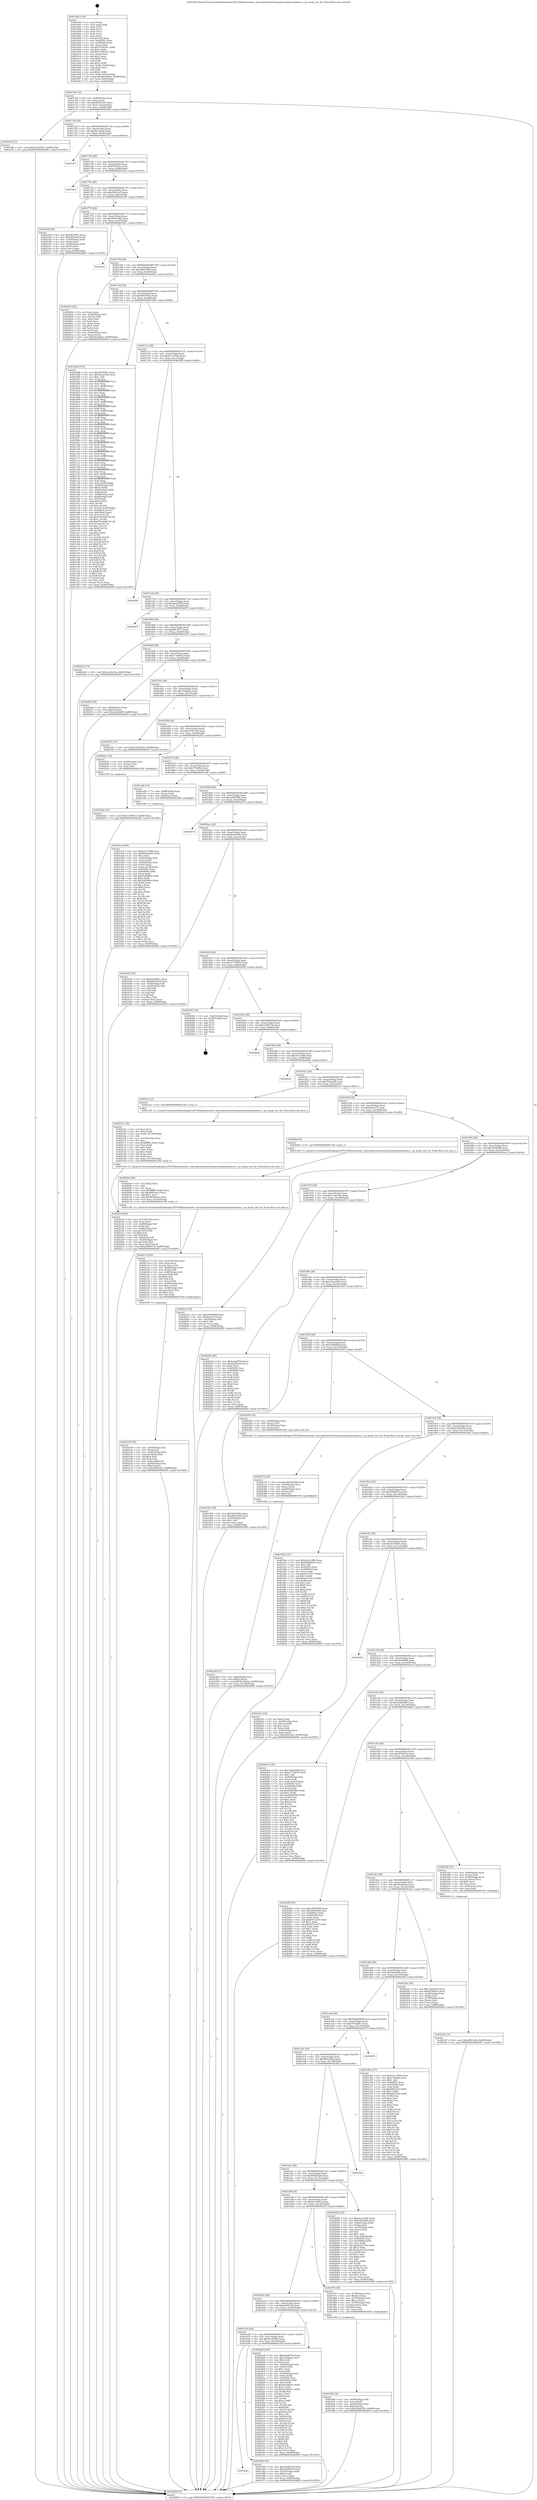 digraph "0x401690" {
  label = "0x401690 (/mnt/c/Users/mathe/Desktop/tcc/POCII/binaries/extr_emscriptentestsfreetypesrcpshinterpshrec.c_ps_mask_test_bit_Final-ollvm.out::main(0))"
  labelloc = "t"
  node[shape=record]

  Entry [label="",width=0.3,height=0.3,shape=circle,fillcolor=black,style=filled]
  "0x401704" [label="{
     0x401704 [32]\l
     | [instrs]\l
     &nbsp;&nbsp;0x401704 \<+6\>: mov -0x98(%rbp),%eax\l
     &nbsp;&nbsp;0x40170a \<+2\>: mov %eax,%ecx\l
     &nbsp;&nbsp;0x40170c \<+6\>: sub $0x803b3255,%ecx\l
     &nbsp;&nbsp;0x401712 \<+6\>: mov %eax,-0xac(%rbp)\l
     &nbsp;&nbsp;0x401718 \<+6\>: mov %ecx,-0xb0(%rbp)\l
     &nbsp;&nbsp;0x40171e \<+6\>: je 0000000000401f49 \<main+0x8b9\>\l
  }"]
  "0x401f49" [label="{
     0x401f49 [15]\l
     | [instrs]\l
     &nbsp;&nbsp;0x401f49 \<+10\>: movl $0x6ca405b3,-0x98(%rbp)\l
     &nbsp;&nbsp;0x401f53 \<+5\>: jmp 0000000000402695 \<main+0x1005\>\l
  }"]
  "0x401724" [label="{
     0x401724 [28]\l
     | [instrs]\l
     &nbsp;&nbsp;0x401724 \<+5\>: jmp 0000000000401729 \<main+0x99\>\l
     &nbsp;&nbsp;0x401729 \<+6\>: mov -0xac(%rbp),%eax\l
     &nbsp;&nbsp;0x40172f \<+5\>: sub $0x82cca8ed,%eax\l
     &nbsp;&nbsp;0x401734 \<+6\>: mov %eax,-0xb4(%rbp)\l
     &nbsp;&nbsp;0x40173a \<+6\>: je 0000000000401d7c \<main+0x6ec\>\l
  }"]
  Exit [label="",width=0.3,height=0.3,shape=circle,fillcolor=black,style=filled,peripheries=2]
  "0x401d7c" [label="{
     0x401d7c\l
  }", style=dashed]
  "0x401740" [label="{
     0x401740 [28]\l
     | [instrs]\l
     &nbsp;&nbsp;0x401740 \<+5\>: jmp 0000000000401745 \<main+0xb5\>\l
     &nbsp;&nbsp;0x401745 \<+6\>: mov -0xac(%rbp),%eax\l
     &nbsp;&nbsp;0x40174b \<+5\>: sub $0x874f32ac,%eax\l
     &nbsp;&nbsp;0x401750 \<+6\>: mov %eax,-0xb8(%rbp)\l
     &nbsp;&nbsp;0x401756 \<+6\>: je 0000000000401dee \<main+0x75e\>\l
  }"]
  "0x40243b" [label="{
     0x40243b [15]\l
     | [instrs]\l
     &nbsp;&nbsp;0x40243b \<+10\>: movl $0xc130d915,-0x98(%rbp)\l
     &nbsp;&nbsp;0x402445 \<+5\>: jmp 0000000000402695 \<main+0x1005\>\l
  }"]
  "0x401dee" [label="{
     0x401dee\l
  }", style=dashed]
  "0x40175c" [label="{
     0x40175c [28]\l
     | [instrs]\l
     &nbsp;&nbsp;0x40175c \<+5\>: jmp 0000000000401761 \<main+0xd1\>\l
     &nbsp;&nbsp;0x401761 \<+6\>: mov -0xac(%rbp),%eax\l
     &nbsp;&nbsp;0x401767 \<+5\>: sub $0xa5f41ee5,%eax\l
     &nbsp;&nbsp;0x40176c \<+6\>: mov %eax,-0xbc(%rbp)\l
     &nbsp;&nbsp;0x401772 \<+6\>: je 0000000000402188 \<main+0xaf8\>\l
  }"]
  "0x4023f3" [label="{
     0x4023f3 [15]\l
     | [instrs]\l
     &nbsp;&nbsp;0x4023f3 \<+10\>: movl $0xabf01286,-0x98(%rbp)\l
     &nbsp;&nbsp;0x4023fd \<+5\>: jmp 0000000000402695 \<main+0x1005\>\l
  }"]
  "0x402188" [label="{
     0x402188 [36]\l
     | [instrs]\l
     &nbsp;&nbsp;0x402188 \<+5\>: mov $0xbfbc587c,%eax\l
     &nbsp;&nbsp;0x40218d \<+5\>: mov $0xf324ac85,%ecx\l
     &nbsp;&nbsp;0x402192 \<+4\>: mov -0x50(%rbp),%rdx\l
     &nbsp;&nbsp;0x402196 \<+2\>: mov (%rdx),%esi\l
     &nbsp;&nbsp;0x402198 \<+4\>: mov -0x58(%rbp),%rdx\l
     &nbsp;&nbsp;0x40219c \<+2\>: cmp (%rdx),%esi\l
     &nbsp;&nbsp;0x40219e \<+3\>: cmovl %ecx,%eax\l
     &nbsp;&nbsp;0x4021a1 \<+6\>: mov %eax,-0x98(%rbp)\l
     &nbsp;&nbsp;0x4021a7 \<+5\>: jmp 0000000000402695 \<main+0x1005\>\l
  }"]
  "0x401778" [label="{
     0x401778 [28]\l
     | [instrs]\l
     &nbsp;&nbsp;0x401778 \<+5\>: jmp 000000000040177d \<main+0xed\>\l
     &nbsp;&nbsp;0x40177d \<+6\>: mov -0xac(%rbp),%eax\l
     &nbsp;&nbsp;0x401783 \<+5\>: sub $0xa9910a92,%eax\l
     &nbsp;&nbsp;0x401788 \<+6\>: mov %eax,-0xc0(%rbp)\l
     &nbsp;&nbsp;0x40178e \<+6\>: je 0000000000401d21 \<main+0x691\>\l
  }"]
  "0x40238f" [label="{
     0x40238f [31]\l
     | [instrs]\l
     &nbsp;&nbsp;0x40238f \<+4\>: mov -0x40(%rbp),%rcx\l
     &nbsp;&nbsp;0x402393 \<+6\>: movl $0x0,(%rcx)\l
     &nbsp;&nbsp;0x402399 \<+10\>: movl $0x52c69e2a,-0x98(%rbp)\l
     &nbsp;&nbsp;0x4023a3 \<+6\>: mov %eax,-0x158(%rbp)\l
     &nbsp;&nbsp;0x4023a9 \<+5\>: jmp 0000000000402695 \<main+0x1005\>\l
  }"]
  "0x401d21" [label="{
     0x401d21\l
  }", style=dashed]
  "0x401794" [label="{
     0x401794 [28]\l
     | [instrs]\l
     &nbsp;&nbsp;0x401794 \<+5\>: jmp 0000000000401799 \<main+0x109\>\l
     &nbsp;&nbsp;0x401799 \<+6\>: mov -0xac(%rbp),%eax\l
     &nbsp;&nbsp;0x40179f \<+5\>: sub $0xabf01286,%eax\l
     &nbsp;&nbsp;0x4017a4 \<+6\>: mov %eax,-0xc4(%rbp)\l
     &nbsp;&nbsp;0x4017aa \<+6\>: je 0000000000402402 \<main+0xd72\>\l
  }"]
  "0x402372" [label="{
     0x402372 [29]\l
     | [instrs]\l
     &nbsp;&nbsp;0x402372 \<+10\>: movabs $0x4030b6,%rdi\l
     &nbsp;&nbsp;0x40237c \<+4\>: mov -0x48(%rbp),%rcx\l
     &nbsp;&nbsp;0x402380 \<+2\>: mov %eax,(%rcx)\l
     &nbsp;&nbsp;0x402382 \<+4\>: mov -0x48(%rbp),%rcx\l
     &nbsp;&nbsp;0x402386 \<+2\>: mov (%rcx),%esi\l
     &nbsp;&nbsp;0x402388 \<+2\>: mov $0x0,%al\l
     &nbsp;&nbsp;0x40238a \<+5\>: call 0000000000401040 \<printf@plt\>\l
     | [calls]\l
     &nbsp;&nbsp;0x401040 \{1\} (unknown)\l
  }"]
  "0x402402" [label="{
     0x402402 [42]\l
     | [instrs]\l
     &nbsp;&nbsp;0x402402 \<+2\>: xor %eax,%eax\l
     &nbsp;&nbsp;0x402404 \<+4\>: mov -0x40(%rbp),%rcx\l
     &nbsp;&nbsp;0x402408 \<+2\>: mov (%rcx),%edx\l
     &nbsp;&nbsp;0x40240a \<+2\>: mov %eax,%esi\l
     &nbsp;&nbsp;0x40240c \<+2\>: sub %edx,%esi\l
     &nbsp;&nbsp;0x40240e \<+2\>: mov %eax,%edx\l
     &nbsp;&nbsp;0x402410 \<+3\>: sub $0x1,%edx\l
     &nbsp;&nbsp;0x402413 \<+2\>: add %edx,%esi\l
     &nbsp;&nbsp;0x402415 \<+2\>: sub %esi,%eax\l
     &nbsp;&nbsp;0x402417 \<+4\>: mov -0x40(%rbp),%rcx\l
     &nbsp;&nbsp;0x40241b \<+2\>: mov %eax,(%rcx)\l
     &nbsp;&nbsp;0x40241d \<+10\>: movl $0x52c69e2a,-0x98(%rbp)\l
     &nbsp;&nbsp;0x402427 \<+5\>: jmp 0000000000402695 \<main+0x1005\>\l
  }"]
  "0x4017b0" [label="{
     0x4017b0 [28]\l
     | [instrs]\l
     &nbsp;&nbsp;0x4017b0 \<+5\>: jmp 00000000004017b5 \<main+0x125\>\l
     &nbsp;&nbsp;0x4017b5 \<+6\>: mov -0xac(%rbp),%eax\l
     &nbsp;&nbsp;0x4017bb \<+5\>: sub $0xb09705c8,%eax\l
     &nbsp;&nbsp;0x4017c0 \<+6\>: mov %eax,-0xc8(%rbp)\l
     &nbsp;&nbsp;0x4017c6 \<+6\>: je 0000000000401b8b \<main+0x4fb\>\l
  }"]
  "0x4021e5" [label="{
     0x4021e5 [60]\l
     | [instrs]\l
     &nbsp;&nbsp;0x4021e5 \<+6\>: mov -0x154(%rbp),%ecx\l
     &nbsp;&nbsp;0x4021eb \<+3\>: imul %eax,%ecx\l
     &nbsp;&nbsp;0x4021ee \<+4\>: mov -0x68(%rbp),%r8\l
     &nbsp;&nbsp;0x4021f2 \<+3\>: mov (%r8),%r8\l
     &nbsp;&nbsp;0x4021f5 \<+4\>: mov -0x60(%rbp),%r9\l
     &nbsp;&nbsp;0x4021f9 \<+3\>: movslq (%r9),%r9\l
     &nbsp;&nbsp;0x4021fc \<+4\>: shl $0x4,%r9\l
     &nbsp;&nbsp;0x402200 \<+3\>: add %r9,%r8\l
     &nbsp;&nbsp;0x402203 \<+4\>: mov 0x8(%r8),%r8\l
     &nbsp;&nbsp;0x402207 \<+4\>: mov -0x50(%rbp),%r9\l
     &nbsp;&nbsp;0x40220b \<+3\>: movslq (%r9),%r9\l
     &nbsp;&nbsp;0x40220e \<+4\>: mov %ecx,(%r8,%r9,4)\l
     &nbsp;&nbsp;0x402212 \<+10\>: movl $0x258d4972,-0x98(%rbp)\l
     &nbsp;&nbsp;0x40221c \<+5\>: jmp 0000000000402695 \<main+0x1005\>\l
  }"]
  "0x401b8b" [label="{
     0x401b8b [376]\l
     | [instrs]\l
     &nbsp;&nbsp;0x401b8b \<+5\>: mov $0x2fa784b1,%eax\l
     &nbsp;&nbsp;0x401b90 \<+5\>: mov $0x1dea104b,%ecx\l
     &nbsp;&nbsp;0x401b95 \<+2\>: mov $0x1,%dl\l
     &nbsp;&nbsp;0x401b97 \<+3\>: mov %rsp,%rsi\l
     &nbsp;&nbsp;0x401b9a \<+4\>: add $0xfffffffffffffff0,%rsi\l
     &nbsp;&nbsp;0x401b9e \<+3\>: mov %rsi,%rsp\l
     &nbsp;&nbsp;0x401ba1 \<+7\>: mov %rsi,-0x90(%rbp)\l
     &nbsp;&nbsp;0x401ba8 \<+3\>: mov %rsp,%rsi\l
     &nbsp;&nbsp;0x401bab \<+4\>: add $0xfffffffffffffff0,%rsi\l
     &nbsp;&nbsp;0x401baf \<+3\>: mov %rsi,%rsp\l
     &nbsp;&nbsp;0x401bb2 \<+3\>: mov %rsp,%rdi\l
     &nbsp;&nbsp;0x401bb5 \<+4\>: add $0xfffffffffffffff0,%rdi\l
     &nbsp;&nbsp;0x401bb9 \<+3\>: mov %rdi,%rsp\l
     &nbsp;&nbsp;0x401bbc \<+7\>: mov %rdi,-0x88(%rbp)\l
     &nbsp;&nbsp;0x401bc3 \<+3\>: mov %rsp,%rdi\l
     &nbsp;&nbsp;0x401bc6 \<+4\>: add $0xfffffffffffffff0,%rdi\l
     &nbsp;&nbsp;0x401bca \<+3\>: mov %rdi,%rsp\l
     &nbsp;&nbsp;0x401bcd \<+4\>: mov %rdi,-0x80(%rbp)\l
     &nbsp;&nbsp;0x401bd1 \<+3\>: mov %rsp,%rdi\l
     &nbsp;&nbsp;0x401bd4 \<+4\>: add $0xfffffffffffffff0,%rdi\l
     &nbsp;&nbsp;0x401bd8 \<+3\>: mov %rdi,%rsp\l
     &nbsp;&nbsp;0x401bdb \<+4\>: mov %rdi,-0x78(%rbp)\l
     &nbsp;&nbsp;0x401bdf \<+3\>: mov %rsp,%rdi\l
     &nbsp;&nbsp;0x401be2 \<+4\>: add $0xfffffffffffffff0,%rdi\l
     &nbsp;&nbsp;0x401be6 \<+3\>: mov %rdi,%rsp\l
     &nbsp;&nbsp;0x401be9 \<+4\>: mov %rdi,-0x70(%rbp)\l
     &nbsp;&nbsp;0x401bed \<+3\>: mov %rsp,%rdi\l
     &nbsp;&nbsp;0x401bf0 \<+4\>: add $0xfffffffffffffff0,%rdi\l
     &nbsp;&nbsp;0x401bf4 \<+3\>: mov %rdi,%rsp\l
     &nbsp;&nbsp;0x401bf7 \<+4\>: mov %rdi,-0x68(%rbp)\l
     &nbsp;&nbsp;0x401bfb \<+3\>: mov %rsp,%rdi\l
     &nbsp;&nbsp;0x401bfe \<+4\>: add $0xfffffffffffffff0,%rdi\l
     &nbsp;&nbsp;0x401c02 \<+3\>: mov %rdi,%rsp\l
     &nbsp;&nbsp;0x401c05 \<+4\>: mov %rdi,-0x60(%rbp)\l
     &nbsp;&nbsp;0x401c09 \<+3\>: mov %rsp,%rdi\l
     &nbsp;&nbsp;0x401c0c \<+4\>: add $0xfffffffffffffff0,%rdi\l
     &nbsp;&nbsp;0x401c10 \<+3\>: mov %rdi,%rsp\l
     &nbsp;&nbsp;0x401c13 \<+4\>: mov %rdi,-0x58(%rbp)\l
     &nbsp;&nbsp;0x401c17 \<+3\>: mov %rsp,%rdi\l
     &nbsp;&nbsp;0x401c1a \<+4\>: add $0xfffffffffffffff0,%rdi\l
     &nbsp;&nbsp;0x401c1e \<+3\>: mov %rdi,%rsp\l
     &nbsp;&nbsp;0x401c21 \<+4\>: mov %rdi,-0x50(%rbp)\l
     &nbsp;&nbsp;0x401c25 \<+3\>: mov %rsp,%rdi\l
     &nbsp;&nbsp;0x401c28 \<+4\>: add $0xfffffffffffffff0,%rdi\l
     &nbsp;&nbsp;0x401c2c \<+3\>: mov %rdi,%rsp\l
     &nbsp;&nbsp;0x401c2f \<+4\>: mov %rdi,-0x48(%rbp)\l
     &nbsp;&nbsp;0x401c33 \<+3\>: mov %rsp,%rdi\l
     &nbsp;&nbsp;0x401c36 \<+4\>: add $0xfffffffffffffff0,%rdi\l
     &nbsp;&nbsp;0x401c3a \<+3\>: mov %rdi,%rsp\l
     &nbsp;&nbsp;0x401c3d \<+4\>: mov %rdi,-0x40(%rbp)\l
     &nbsp;&nbsp;0x401c41 \<+7\>: mov -0x90(%rbp),%rdi\l
     &nbsp;&nbsp;0x401c48 \<+6\>: movl $0x0,(%rdi)\l
     &nbsp;&nbsp;0x401c4e \<+7\>: mov -0x9c(%rbp),%r8d\l
     &nbsp;&nbsp;0x401c55 \<+3\>: mov %r8d,(%rsi)\l
     &nbsp;&nbsp;0x401c58 \<+7\>: mov -0x88(%rbp),%rdi\l
     &nbsp;&nbsp;0x401c5f \<+7\>: mov -0xa8(%rbp),%r9\l
     &nbsp;&nbsp;0x401c66 \<+3\>: mov %r9,(%rdi)\l
     &nbsp;&nbsp;0x401c69 \<+3\>: cmpl $0x2,(%rsi)\l
     &nbsp;&nbsp;0x401c6c \<+4\>: setne %r10b\l
     &nbsp;&nbsp;0x401c70 \<+4\>: and $0x1,%r10b\l
     &nbsp;&nbsp;0x401c74 \<+4\>: mov %r10b,-0x35(%rbp)\l
     &nbsp;&nbsp;0x401c78 \<+8\>: mov 0x40505c,%r11d\l
     &nbsp;&nbsp;0x401c80 \<+7\>: mov 0x405060,%ebx\l
     &nbsp;&nbsp;0x401c87 \<+3\>: mov %r11d,%r14d\l
     &nbsp;&nbsp;0x401c8a \<+7\>: sub $0x670cabf6,%r14d\l
     &nbsp;&nbsp;0x401c91 \<+4\>: sub $0x1,%r14d\l
     &nbsp;&nbsp;0x401c95 \<+7\>: add $0x670cabf6,%r14d\l
     &nbsp;&nbsp;0x401c9c \<+4\>: imul %r14d,%r11d\l
     &nbsp;&nbsp;0x401ca0 \<+4\>: and $0x1,%r11d\l
     &nbsp;&nbsp;0x401ca4 \<+4\>: cmp $0x0,%r11d\l
     &nbsp;&nbsp;0x401ca8 \<+4\>: sete %r10b\l
     &nbsp;&nbsp;0x401cac \<+3\>: cmp $0xa,%ebx\l
     &nbsp;&nbsp;0x401caf \<+4\>: setl %r15b\l
     &nbsp;&nbsp;0x401cb3 \<+3\>: mov %r10b,%r12b\l
     &nbsp;&nbsp;0x401cb6 \<+4\>: xor $0xff,%r12b\l
     &nbsp;&nbsp;0x401cba \<+3\>: mov %r15b,%r13b\l
     &nbsp;&nbsp;0x401cbd \<+4\>: xor $0xff,%r13b\l
     &nbsp;&nbsp;0x401cc1 \<+3\>: xor $0x1,%dl\l
     &nbsp;&nbsp;0x401cc4 \<+3\>: mov %r12b,%sil\l
     &nbsp;&nbsp;0x401cc7 \<+4\>: and $0xff,%sil\l
     &nbsp;&nbsp;0x401ccb \<+3\>: and %dl,%r10b\l
     &nbsp;&nbsp;0x401cce \<+3\>: mov %r13b,%dil\l
     &nbsp;&nbsp;0x401cd1 \<+4\>: and $0xff,%dil\l
     &nbsp;&nbsp;0x401cd5 \<+3\>: and %dl,%r15b\l
     &nbsp;&nbsp;0x401cd8 \<+3\>: or %r10b,%sil\l
     &nbsp;&nbsp;0x401cdb \<+3\>: or %r15b,%dil\l
     &nbsp;&nbsp;0x401cde \<+3\>: xor %dil,%sil\l
     &nbsp;&nbsp;0x401ce1 \<+3\>: or %r13b,%r12b\l
     &nbsp;&nbsp;0x401ce4 \<+4\>: xor $0xff,%r12b\l
     &nbsp;&nbsp;0x401ce8 \<+3\>: or $0x1,%dl\l
     &nbsp;&nbsp;0x401ceb \<+3\>: and %dl,%r12b\l
     &nbsp;&nbsp;0x401cee \<+3\>: or %r12b,%sil\l
     &nbsp;&nbsp;0x401cf1 \<+4\>: test $0x1,%sil\l
     &nbsp;&nbsp;0x401cf5 \<+3\>: cmovne %ecx,%eax\l
     &nbsp;&nbsp;0x401cf8 \<+6\>: mov %eax,-0x98(%rbp)\l
     &nbsp;&nbsp;0x401cfe \<+5\>: jmp 0000000000402695 \<main+0x1005\>\l
  }"]
  "0x4017cc" [label="{
     0x4017cc [28]\l
     | [instrs]\l
     &nbsp;&nbsp;0x4017cc \<+5\>: jmp 00000000004017d1 \<main+0x141\>\l
     &nbsp;&nbsp;0x4017d1 \<+6\>: mov -0xac(%rbp),%eax\l
     &nbsp;&nbsp;0x4017d7 \<+5\>: sub $0xb311350b,%eax\l
     &nbsp;&nbsp;0x4017dc \<+6\>: mov %eax,-0xcc(%rbp)\l
     &nbsp;&nbsp;0x4017e2 \<+6\>: je 00000000004025fb \<main+0xf6b\>\l
  }"]
  "0x4021b1" [label="{
     0x4021b1 [52]\l
     | [instrs]\l
     &nbsp;&nbsp;0x4021b1 \<+2\>: xor %ecx,%ecx\l
     &nbsp;&nbsp;0x4021b3 \<+5\>: mov $0x2,%edx\l
     &nbsp;&nbsp;0x4021b8 \<+6\>: mov %edx,-0x150(%rbp)\l
     &nbsp;&nbsp;0x4021be \<+1\>: cltd\l
     &nbsp;&nbsp;0x4021bf \<+6\>: mov -0x150(%rbp),%esi\l
     &nbsp;&nbsp;0x4021c5 \<+2\>: idiv %esi\l
     &nbsp;&nbsp;0x4021c7 \<+6\>: imul $0xfffffffe,%edx,%edx\l
     &nbsp;&nbsp;0x4021cd \<+2\>: mov %ecx,%edi\l
     &nbsp;&nbsp;0x4021cf \<+2\>: sub %edx,%edi\l
     &nbsp;&nbsp;0x4021d1 \<+2\>: mov %ecx,%edx\l
     &nbsp;&nbsp;0x4021d3 \<+3\>: sub $0x1,%edx\l
     &nbsp;&nbsp;0x4021d6 \<+2\>: add %edx,%edi\l
     &nbsp;&nbsp;0x4021d8 \<+2\>: sub %edi,%ecx\l
     &nbsp;&nbsp;0x4021da \<+6\>: mov %ecx,-0x154(%rbp)\l
     &nbsp;&nbsp;0x4021e0 \<+5\>: call 0000000000401160 \<next_i\>\l
     | [calls]\l
     &nbsp;&nbsp;0x401160 \{1\} (/mnt/c/Users/mathe/Desktop/tcc/POCII/binaries/extr_emscriptentestsfreetypesrcpshinterpshrec.c_ps_mask_test_bit_Final-ollvm.out::next_i)\l
  }"]
  "0x4025fb" [label="{
     0x4025fb\l
  }", style=dashed]
  "0x4017e8" [label="{
     0x4017e8 [28]\l
     | [instrs]\l
     &nbsp;&nbsp;0x4017e8 \<+5\>: jmp 00000000004017ed \<main+0x15d\>\l
     &nbsp;&nbsp;0x4017ed \<+6\>: mov -0xac(%rbp),%eax\l
     &nbsp;&nbsp;0x4017f3 \<+5\>: sub $0xbae0d75d,%eax\l
     &nbsp;&nbsp;0x4017f8 \<+6\>: mov %eax,-0xd0(%rbp)\l
     &nbsp;&nbsp;0x4017fe \<+6\>: je 0000000000402653 \<main+0xfc3\>\l
  }"]
  "0x402156" [label="{
     0x402156 [50]\l
     | [instrs]\l
     &nbsp;&nbsp;0x402156 \<+4\>: mov -0x68(%rbp),%rsi\l
     &nbsp;&nbsp;0x40215a \<+3\>: mov (%rsi),%rsi\l
     &nbsp;&nbsp;0x40215d \<+4\>: mov -0x60(%rbp),%rdi\l
     &nbsp;&nbsp;0x402161 \<+3\>: movslq (%rdi),%rdi\l
     &nbsp;&nbsp;0x402164 \<+4\>: shl $0x4,%rdi\l
     &nbsp;&nbsp;0x402168 \<+3\>: add %rdi,%rsi\l
     &nbsp;&nbsp;0x40216b \<+4\>: mov %rax,0x8(%rsi)\l
     &nbsp;&nbsp;0x40216f \<+4\>: mov -0x50(%rbp),%rax\l
     &nbsp;&nbsp;0x402173 \<+6\>: movl $0x0,(%rax)\l
     &nbsp;&nbsp;0x402179 \<+10\>: movl $0xa5f41ee5,-0x98(%rbp)\l
     &nbsp;&nbsp;0x402183 \<+5\>: jmp 0000000000402695 \<main+0x1005\>\l
  }"]
  "0x402653" [label="{
     0x402653\l
  }", style=dashed]
  "0x401804" [label="{
     0x401804 [28]\l
     | [instrs]\l
     &nbsp;&nbsp;0x401804 \<+5\>: jmp 0000000000401809 \<main+0x179\>\l
     &nbsp;&nbsp;0x401809 \<+6\>: mov -0xac(%rbp),%eax\l
     &nbsp;&nbsp;0x40180f \<+5\>: sub $0xbfbc587c,%eax\l
     &nbsp;&nbsp;0x401814 \<+6\>: mov %eax,-0xd4(%rbp)\l
     &nbsp;&nbsp;0x40181a \<+6\>: je 0000000000402243 \<main+0xbb3\>\l
  }"]
  "0x402115" [label="{
     0x402115 [65]\l
     | [instrs]\l
     &nbsp;&nbsp;0x402115 \<+6\>: mov -0x14c(%rbp),%ecx\l
     &nbsp;&nbsp;0x40211b \<+3\>: imul %eax,%ecx\l
     &nbsp;&nbsp;0x40211e \<+3\>: movslq %ecx,%rsi\l
     &nbsp;&nbsp;0x402121 \<+4\>: mov -0x68(%rbp),%rdi\l
     &nbsp;&nbsp;0x402125 \<+3\>: mov (%rdi),%rdi\l
     &nbsp;&nbsp;0x402128 \<+4\>: mov -0x60(%rbp),%r8\l
     &nbsp;&nbsp;0x40212c \<+3\>: movslq (%r8),%r8\l
     &nbsp;&nbsp;0x40212f \<+4\>: shl $0x4,%r8\l
     &nbsp;&nbsp;0x402133 \<+3\>: add %r8,%rdi\l
     &nbsp;&nbsp;0x402136 \<+3\>: mov %rsi,(%rdi)\l
     &nbsp;&nbsp;0x402139 \<+4\>: mov -0x58(%rbp),%rsi\l
     &nbsp;&nbsp;0x40213d \<+6\>: movl $0x1,(%rsi)\l
     &nbsp;&nbsp;0x402143 \<+4\>: mov -0x58(%rbp),%rsi\l
     &nbsp;&nbsp;0x402147 \<+3\>: movslq (%rsi),%rsi\l
     &nbsp;&nbsp;0x40214a \<+4\>: shl $0x2,%rsi\l
     &nbsp;&nbsp;0x40214e \<+3\>: mov %rsi,%rdi\l
     &nbsp;&nbsp;0x402151 \<+5\>: call 0000000000401050 \<malloc@plt\>\l
     | [calls]\l
     &nbsp;&nbsp;0x401050 \{1\} (unknown)\l
  }"]
  "0x402243" [label="{
     0x402243 [15]\l
     | [instrs]\l
     &nbsp;&nbsp;0x402243 \<+10\>: movl $0x1ac6a19a,-0x98(%rbp)\l
     &nbsp;&nbsp;0x40224d \<+5\>: jmp 0000000000402695 \<main+0x1005\>\l
  }"]
  "0x401820" [label="{
     0x401820 [28]\l
     | [instrs]\l
     &nbsp;&nbsp;0x401820 \<+5\>: jmp 0000000000401825 \<main+0x195\>\l
     &nbsp;&nbsp;0x401825 \<+6\>: mov -0xac(%rbp),%eax\l
     &nbsp;&nbsp;0x40182b \<+5\>: sub $0xc130d915,%eax\l
     &nbsp;&nbsp;0x401830 \<+6\>: mov %eax,-0xd8(%rbp)\l
     &nbsp;&nbsp;0x401836 \<+6\>: je 000000000040246d \<main+0xddd\>\l
  }"]
  "0x4020ed" [label="{
     0x4020ed [40]\l
     | [instrs]\l
     &nbsp;&nbsp;0x4020ed \<+5\>: mov $0x2,%ecx\l
     &nbsp;&nbsp;0x4020f2 \<+1\>: cltd\l
     &nbsp;&nbsp;0x4020f3 \<+2\>: idiv %ecx\l
     &nbsp;&nbsp;0x4020f5 \<+6\>: imul $0xfffffffe,%edx,%ecx\l
     &nbsp;&nbsp;0x4020fb \<+6\>: sub $0x8095a4c2,%ecx\l
     &nbsp;&nbsp;0x402101 \<+3\>: add $0x1,%ecx\l
     &nbsp;&nbsp;0x402104 \<+6\>: add $0x8095a4c2,%ecx\l
     &nbsp;&nbsp;0x40210a \<+6\>: mov %ecx,-0x14c(%rbp)\l
     &nbsp;&nbsp;0x402110 \<+5\>: call 0000000000401160 \<next_i\>\l
     | [calls]\l
     &nbsp;&nbsp;0x401160 \{1\} (/mnt/c/Users/mathe/Desktop/tcc/POCII/binaries/extr_emscriptentestsfreetypesrcpshinterpshrec.c_ps_mask_test_bit_Final-ollvm.out::next_i)\l
  }"]
  "0x40246d" [label="{
     0x40246d [28]\l
     | [instrs]\l
     &nbsp;&nbsp;0x40246d \<+7\>: mov -0x90(%rbp),%rax\l
     &nbsp;&nbsp;0x402474 \<+6\>: movl $0x0,(%rax)\l
     &nbsp;&nbsp;0x40247a \<+10\>: movl $0x3e82b4f9,-0x98(%rbp)\l
     &nbsp;&nbsp;0x402484 \<+5\>: jmp 0000000000402695 \<main+0x1005\>\l
  }"]
  "0x40183c" [label="{
     0x40183c [28]\l
     | [instrs]\l
     &nbsp;&nbsp;0x40183c \<+5\>: jmp 0000000000401841 \<main+0x1b1\>\l
     &nbsp;&nbsp;0x401841 \<+6\>: mov -0xac(%rbp),%eax\l
     &nbsp;&nbsp;0x401847 \<+5\>: sub $0xc3ddafaa,%eax\l
     &nbsp;&nbsp;0x40184c \<+6\>: mov %eax,-0xdc(%rbp)\l
     &nbsp;&nbsp;0x401852 \<+6\>: je 0000000000402351 \<main+0xcc1\>\l
  }"]
  "0x401f9d" [label="{
     0x401f9d [32]\l
     | [instrs]\l
     &nbsp;&nbsp;0x401f9d \<+4\>: mov -0x68(%rbp),%rdi\l
     &nbsp;&nbsp;0x401fa1 \<+3\>: mov %rax,(%rdi)\l
     &nbsp;&nbsp;0x401fa4 \<+4\>: mov -0x60(%rbp),%rax\l
     &nbsp;&nbsp;0x401fa8 \<+6\>: movl $0x0,(%rax)\l
     &nbsp;&nbsp;0x401fae \<+10\>: movl $0x236a0782,-0x98(%rbp)\l
     &nbsp;&nbsp;0x401fb8 \<+5\>: jmp 0000000000402695 \<main+0x1005\>\l
  }"]
  "0x402351" [label="{
     0x402351 [15]\l
     | [instrs]\l
     &nbsp;&nbsp;0x402351 \<+10\>: movl $0x236a0782,-0x98(%rbp)\l
     &nbsp;&nbsp;0x40235b \<+5\>: jmp 0000000000402695 \<main+0x1005\>\l
  }"]
  "0x401858" [label="{
     0x401858 [28]\l
     | [instrs]\l
     &nbsp;&nbsp;0x401858 \<+5\>: jmp 000000000040185d \<main+0x1cd\>\l
     &nbsp;&nbsp;0x40185d \<+6\>: mov -0xac(%rbp),%eax\l
     &nbsp;&nbsp;0x401863 \<+5\>: sub $0xc7ab3cb2,%eax\l
     &nbsp;&nbsp;0x401868 \<+6\>: mov %eax,-0xe0(%rbp)\l
     &nbsp;&nbsp;0x40186e \<+6\>: je 000000000040242c \<main+0xd9c\>\l
  }"]
  "0x401b4c" [label="{
     0x401b4c\l
  }", style=dashed]
  "0x40242c" [label="{
     0x40242c [15]\l
     | [instrs]\l
     &nbsp;&nbsp;0x40242c \<+4\>: mov -0x68(%rbp),%rax\l
     &nbsp;&nbsp;0x402430 \<+3\>: mov (%rax),%rax\l
     &nbsp;&nbsp;0x402433 \<+3\>: mov %rax,%rdi\l
     &nbsp;&nbsp;0x402436 \<+5\>: call 0000000000401030 \<free@plt\>\l
     | [calls]\l
     &nbsp;&nbsp;0x401030 \{1\} (unknown)\l
  }"]
  "0x401874" [label="{
     0x401874 [28]\l
     | [instrs]\l
     &nbsp;&nbsp;0x401874 \<+5\>: jmp 0000000000401879 \<main+0x1e9\>\l
     &nbsp;&nbsp;0x401879 \<+6\>: mov -0xac(%rbp),%eax\l
     &nbsp;&nbsp;0x40187f \<+5\>: sub $0xc7f9ef6a,%eax\l
     &nbsp;&nbsp;0x401884 \<+6\>: mov %eax,-0xe4(%rbp)\l
     &nbsp;&nbsp;0x40188a \<+6\>: je 0000000000401e90 \<main+0x800\>\l
  }"]
  "0x401f58" [label="{
     0x401f58 [30]\l
     | [instrs]\l
     &nbsp;&nbsp;0x401f58 \<+5\>: mov $0xe228b73a,%eax\l
     &nbsp;&nbsp;0x401f5d \<+5\>: mov $0x6ac92616,%ecx\l
     &nbsp;&nbsp;0x401f62 \<+3\>: mov -0x34(%rbp),%edx\l
     &nbsp;&nbsp;0x401f65 \<+3\>: cmp $0x0,%edx\l
     &nbsp;&nbsp;0x401f68 \<+3\>: cmove %ecx,%eax\l
     &nbsp;&nbsp;0x401f6b \<+6\>: mov %eax,-0x98(%rbp)\l
     &nbsp;&nbsp;0x401f71 \<+5\>: jmp 0000000000402695 \<main+0x1005\>\l
  }"]
  "0x401e90" [label="{
     0x401e90 [19]\l
     | [instrs]\l
     &nbsp;&nbsp;0x401e90 \<+7\>: mov -0x88(%rbp),%rax\l
     &nbsp;&nbsp;0x401e97 \<+3\>: mov (%rax),%rax\l
     &nbsp;&nbsp;0x401e9a \<+4\>: mov 0x8(%rax),%rdi\l
     &nbsp;&nbsp;0x401e9e \<+5\>: call 0000000000401060 \<atoi@plt\>\l
     | [calls]\l
     &nbsp;&nbsp;0x401060 \{1\} (unknown)\l
  }"]
  "0x401890" [label="{
     0x401890 [28]\l
     | [instrs]\l
     &nbsp;&nbsp;0x401890 \<+5\>: jmp 0000000000401895 \<main+0x205\>\l
     &nbsp;&nbsp;0x401895 \<+6\>: mov -0xac(%rbp),%eax\l
     &nbsp;&nbsp;0x40189b \<+5\>: sub $0xcd6d5508,%eax\l
     &nbsp;&nbsp;0x4018a0 \<+6\>: mov %eax,-0xe8(%rbp)\l
     &nbsp;&nbsp;0x4018a6 \<+6\>: je 000000000040267d \<main+0xfed\>\l
  }"]
  "0x401b30" [label="{
     0x401b30 [28]\l
     | [instrs]\l
     &nbsp;&nbsp;0x401b30 \<+5\>: jmp 0000000000401b35 \<main+0x4a5\>\l
     &nbsp;&nbsp;0x401b35 \<+6\>: mov -0xac(%rbp),%eax\l
     &nbsp;&nbsp;0x401b3b \<+5\>: sub $0x6ca405b3,%eax\l
     &nbsp;&nbsp;0x401b40 \<+6\>: mov %eax,-0x148(%rbp)\l
     &nbsp;&nbsp;0x401b46 \<+6\>: je 0000000000401f58 \<main+0x8c8\>\l
  }"]
  "0x40267d" [label="{
     0x40267d\l
  }", style=dashed]
  "0x4018ac" [label="{
     0x4018ac [28]\l
     | [instrs]\l
     &nbsp;&nbsp;0x4018ac \<+5\>: jmp 00000000004018b1 \<main+0x221\>\l
     &nbsp;&nbsp;0x4018b1 \<+6\>: mov -0xac(%rbp),%eax\l
     &nbsp;&nbsp;0x4018b7 \<+5\>: sub $0xdbe499de,%eax\l
     &nbsp;&nbsp;0x4018bc \<+6\>: mov %eax,-0xec(%rbp)\l
     &nbsp;&nbsp;0x4018c2 \<+6\>: je 0000000000401b56 \<main+0x4c6\>\l
  }"]
  "0x4022a8" [label="{
     0x4022a8 [169]\l
     | [instrs]\l
     &nbsp;&nbsp;0x4022a8 \<+5\>: mov $0xbae0d75d,%eax\l
     &nbsp;&nbsp;0x4022ad \<+5\>: mov $0xc3ddafaa,%ecx\l
     &nbsp;&nbsp;0x4022b2 \<+2\>: mov $0x1,%dl\l
     &nbsp;&nbsp;0x4022b4 \<+2\>: xor %esi,%esi\l
     &nbsp;&nbsp;0x4022b6 \<+4\>: mov -0x60(%rbp),%rdi\l
     &nbsp;&nbsp;0x4022ba \<+3\>: mov (%rdi),%r8d\l
     &nbsp;&nbsp;0x4022bd \<+3\>: sub $0x1,%esi\l
     &nbsp;&nbsp;0x4022c0 \<+3\>: sub %esi,%r8d\l
     &nbsp;&nbsp;0x4022c3 \<+4\>: mov -0x60(%rbp),%rdi\l
     &nbsp;&nbsp;0x4022c7 \<+3\>: mov %r8d,(%rdi)\l
     &nbsp;&nbsp;0x4022ca \<+7\>: mov 0x40505c,%esi\l
     &nbsp;&nbsp;0x4022d1 \<+8\>: mov 0x405060,%r8d\l
     &nbsp;&nbsp;0x4022d9 \<+3\>: mov %esi,%r9d\l
     &nbsp;&nbsp;0x4022dc \<+7\>: add $0x8a3d02e1,%r9d\l
     &nbsp;&nbsp;0x4022e3 \<+4\>: sub $0x1,%r9d\l
     &nbsp;&nbsp;0x4022e7 \<+7\>: sub $0x8a3d02e1,%r9d\l
     &nbsp;&nbsp;0x4022ee \<+4\>: imul %r9d,%esi\l
     &nbsp;&nbsp;0x4022f2 \<+3\>: and $0x1,%esi\l
     &nbsp;&nbsp;0x4022f5 \<+3\>: cmp $0x0,%esi\l
     &nbsp;&nbsp;0x4022f8 \<+4\>: sete %r10b\l
     &nbsp;&nbsp;0x4022fc \<+4\>: cmp $0xa,%r8d\l
     &nbsp;&nbsp;0x402300 \<+4\>: setl %r11b\l
     &nbsp;&nbsp;0x402304 \<+3\>: mov %r10b,%bl\l
     &nbsp;&nbsp;0x402307 \<+3\>: xor $0xff,%bl\l
     &nbsp;&nbsp;0x40230a \<+3\>: mov %r11b,%r14b\l
     &nbsp;&nbsp;0x40230d \<+4\>: xor $0xff,%r14b\l
     &nbsp;&nbsp;0x402311 \<+3\>: xor $0x1,%dl\l
     &nbsp;&nbsp;0x402314 \<+3\>: mov %bl,%r15b\l
     &nbsp;&nbsp;0x402317 \<+4\>: and $0xff,%r15b\l
     &nbsp;&nbsp;0x40231b \<+3\>: and %dl,%r10b\l
     &nbsp;&nbsp;0x40231e \<+3\>: mov %r14b,%r12b\l
     &nbsp;&nbsp;0x402321 \<+4\>: and $0xff,%r12b\l
     &nbsp;&nbsp;0x402325 \<+3\>: and %dl,%r11b\l
     &nbsp;&nbsp;0x402328 \<+3\>: or %r10b,%r15b\l
     &nbsp;&nbsp;0x40232b \<+3\>: or %r11b,%r12b\l
     &nbsp;&nbsp;0x40232e \<+3\>: xor %r12b,%r15b\l
     &nbsp;&nbsp;0x402331 \<+3\>: or %r14b,%bl\l
     &nbsp;&nbsp;0x402334 \<+3\>: xor $0xff,%bl\l
     &nbsp;&nbsp;0x402337 \<+3\>: or $0x1,%dl\l
     &nbsp;&nbsp;0x40233a \<+2\>: and %dl,%bl\l
     &nbsp;&nbsp;0x40233c \<+3\>: or %bl,%r15b\l
     &nbsp;&nbsp;0x40233f \<+4\>: test $0x1,%r15b\l
     &nbsp;&nbsp;0x402343 \<+3\>: cmovne %ecx,%eax\l
     &nbsp;&nbsp;0x402346 \<+6\>: mov %eax,-0x98(%rbp)\l
     &nbsp;&nbsp;0x40234c \<+5\>: jmp 0000000000402695 \<main+0x1005\>\l
  }"]
  "0x401b56" [label="{
     0x401b56 [53]\l
     | [instrs]\l
     &nbsp;&nbsp;0x401b56 \<+5\>: mov $0x2fa784b1,%eax\l
     &nbsp;&nbsp;0x401b5b \<+5\>: mov $0xb09705c8,%ecx\l
     &nbsp;&nbsp;0x401b60 \<+6\>: mov -0x92(%rbp),%dl\l
     &nbsp;&nbsp;0x401b66 \<+7\>: mov -0x91(%rbp),%sil\l
     &nbsp;&nbsp;0x401b6d \<+3\>: mov %dl,%dil\l
     &nbsp;&nbsp;0x401b70 \<+3\>: and %sil,%dil\l
     &nbsp;&nbsp;0x401b73 \<+3\>: xor %sil,%dl\l
     &nbsp;&nbsp;0x401b76 \<+3\>: or %dl,%dil\l
     &nbsp;&nbsp;0x401b79 \<+4\>: test $0x1,%dil\l
     &nbsp;&nbsp;0x401b7d \<+3\>: cmovne %ecx,%eax\l
     &nbsp;&nbsp;0x401b80 \<+6\>: mov %eax,-0x98(%rbp)\l
     &nbsp;&nbsp;0x401b86 \<+5\>: jmp 0000000000402695 \<main+0x1005\>\l
  }"]
  "0x4018c8" [label="{
     0x4018c8 [28]\l
     | [instrs]\l
     &nbsp;&nbsp;0x4018c8 \<+5\>: jmp 00000000004018cd \<main+0x23d\>\l
     &nbsp;&nbsp;0x4018cd \<+6\>: mov -0xac(%rbp),%eax\l
     &nbsp;&nbsp;0x4018d3 \<+5\>: sub $0xe1770870,%eax\l
     &nbsp;&nbsp;0x4018d8 \<+6\>: mov %eax,-0xf0(%rbp)\l
     &nbsp;&nbsp;0x4018de \<+6\>: je 0000000000402583 \<main+0xef3\>\l
  }"]
  "0x402695" [label="{
     0x402695 [5]\l
     | [instrs]\l
     &nbsp;&nbsp;0x402695 \<+5\>: jmp 0000000000401704 \<main+0x74\>\l
  }"]
  "0x401690" [label="{
     0x401690 [116]\l
     | [instrs]\l
     &nbsp;&nbsp;0x401690 \<+1\>: push %rbp\l
     &nbsp;&nbsp;0x401691 \<+3\>: mov %rsp,%rbp\l
     &nbsp;&nbsp;0x401694 \<+2\>: push %r15\l
     &nbsp;&nbsp;0x401696 \<+2\>: push %r14\l
     &nbsp;&nbsp;0x401698 \<+2\>: push %r13\l
     &nbsp;&nbsp;0x40169a \<+2\>: push %r12\l
     &nbsp;&nbsp;0x40169c \<+1\>: push %rbx\l
     &nbsp;&nbsp;0x40169d \<+7\>: sub $0x158,%rsp\l
     &nbsp;&nbsp;0x4016a4 \<+7\>: mov 0x40505c,%eax\l
     &nbsp;&nbsp;0x4016ab \<+7\>: mov 0x405060,%ecx\l
     &nbsp;&nbsp;0x4016b2 \<+2\>: mov %eax,%edx\l
     &nbsp;&nbsp;0x4016b4 \<+6\>: sub $0x743f2cb1,%edx\l
     &nbsp;&nbsp;0x4016ba \<+3\>: sub $0x1,%edx\l
     &nbsp;&nbsp;0x4016bd \<+6\>: add $0x743f2cb1,%edx\l
     &nbsp;&nbsp;0x4016c3 \<+3\>: imul %edx,%eax\l
     &nbsp;&nbsp;0x4016c6 \<+3\>: and $0x1,%eax\l
     &nbsp;&nbsp;0x4016c9 \<+3\>: cmp $0x0,%eax\l
     &nbsp;&nbsp;0x4016cc \<+4\>: sete %r8b\l
     &nbsp;&nbsp;0x4016d0 \<+4\>: and $0x1,%r8b\l
     &nbsp;&nbsp;0x4016d4 \<+7\>: mov %r8b,-0x92(%rbp)\l
     &nbsp;&nbsp;0x4016db \<+3\>: cmp $0xa,%ecx\l
     &nbsp;&nbsp;0x4016de \<+4\>: setl %r8b\l
     &nbsp;&nbsp;0x4016e2 \<+4\>: and $0x1,%r8b\l
     &nbsp;&nbsp;0x4016e6 \<+7\>: mov %r8b,-0x91(%rbp)\l
     &nbsp;&nbsp;0x4016ed \<+10\>: movl $0xdbe499de,-0x98(%rbp)\l
     &nbsp;&nbsp;0x4016f7 \<+6\>: mov %edi,-0x9c(%rbp)\l
     &nbsp;&nbsp;0x4016fd \<+7\>: mov %rsi,-0xa8(%rbp)\l
  }"]
  "0x401b14" [label="{
     0x401b14 [28]\l
     | [instrs]\l
     &nbsp;&nbsp;0x401b14 \<+5\>: jmp 0000000000401b19 \<main+0x489\>\l
     &nbsp;&nbsp;0x401b19 \<+6\>: mov -0xac(%rbp),%eax\l
     &nbsp;&nbsp;0x401b1f \<+5\>: sub $0x6aef9120,%eax\l
     &nbsp;&nbsp;0x401b24 \<+6\>: mov %eax,-0x144(%rbp)\l
     &nbsp;&nbsp;0x401b2a \<+6\>: je 00000000004022a8 \<main+0xc18\>\l
  }"]
  "0x401f76" [label="{
     0x401f76 [39]\l
     | [instrs]\l
     &nbsp;&nbsp;0x401f76 \<+4\>: mov -0x78(%rbp),%rax\l
     &nbsp;&nbsp;0x401f7a \<+6\>: movl $0x64,(%rax)\l
     &nbsp;&nbsp;0x401f80 \<+4\>: mov -0x70(%rbp),%rax\l
     &nbsp;&nbsp;0x401f84 \<+6\>: movl $0x1,(%rax)\l
     &nbsp;&nbsp;0x401f8a \<+4\>: mov -0x70(%rbp),%rax\l
     &nbsp;&nbsp;0x401f8e \<+3\>: movslq (%rax),%rax\l
     &nbsp;&nbsp;0x401f91 \<+4\>: shl $0x4,%rax\l
     &nbsp;&nbsp;0x401f95 \<+3\>: mov %rax,%rdi\l
     &nbsp;&nbsp;0x401f98 \<+5\>: call 0000000000401050 \<malloc@plt\>\l
     | [calls]\l
     &nbsp;&nbsp;0x401050 \{1\} (unknown)\l
  }"]
  "0x402583" [label="{
     0x402583 [18]\l
     | [instrs]\l
     &nbsp;&nbsp;0x402583 \<+3\>: mov -0x2c(%rbp),%eax\l
     &nbsp;&nbsp;0x402586 \<+4\>: lea -0x28(%rbp),%rsp\l
     &nbsp;&nbsp;0x40258a \<+1\>: pop %rbx\l
     &nbsp;&nbsp;0x40258b \<+2\>: pop %r12\l
     &nbsp;&nbsp;0x40258d \<+2\>: pop %r13\l
     &nbsp;&nbsp;0x40258f \<+2\>: pop %r14\l
     &nbsp;&nbsp;0x402591 \<+2\>: pop %r15\l
     &nbsp;&nbsp;0x402593 \<+1\>: pop %rbp\l
     &nbsp;&nbsp;0x402594 \<+1\>: ret\l
  }"]
  "0x4018e4" [label="{
     0x4018e4 [28]\l
     | [instrs]\l
     &nbsp;&nbsp;0x4018e4 \<+5\>: jmp 00000000004018e9 \<main+0x259\>\l
     &nbsp;&nbsp;0x4018e9 \<+6\>: mov -0xac(%rbp),%eax\l
     &nbsp;&nbsp;0x4018ef \<+5\>: sub $0xe228b73a,%eax\l
     &nbsp;&nbsp;0x4018f4 \<+6\>: mov %eax,-0xf4(%rbp)\l
     &nbsp;&nbsp;0x4018fa \<+6\>: je 000000000040244a \<main+0xdba\>\l
  }"]
  "0x401af8" [label="{
     0x401af8 [28]\l
     | [instrs]\l
     &nbsp;&nbsp;0x401af8 \<+5\>: jmp 0000000000401afd \<main+0x46d\>\l
     &nbsp;&nbsp;0x401afd \<+6\>: mov -0xac(%rbp),%eax\l
     &nbsp;&nbsp;0x401b03 \<+5\>: sub $0x6ac92616,%eax\l
     &nbsp;&nbsp;0x401b08 \<+6\>: mov %eax,-0x140(%rbp)\l
     &nbsp;&nbsp;0x401b0e \<+6\>: je 0000000000401f76 \<main+0x8e6\>\l
  }"]
  "0x40244a" [label="{
     0x40244a\l
  }", style=dashed]
  "0x401900" [label="{
     0x401900 [28]\l
     | [instrs]\l
     &nbsp;&nbsp;0x401900 \<+5\>: jmp 0000000000401905 \<main+0x275\>\l
     &nbsp;&nbsp;0x401905 \<+6\>: mov -0xac(%rbp),%eax\l
     &nbsp;&nbsp;0x40190b \<+5\>: sub $0xe41e1d96,%eax\l
     &nbsp;&nbsp;0x401910 \<+6\>: mov %eax,-0xf8(%rbp)\l
     &nbsp;&nbsp;0x401916 \<+6\>: je 000000000040262e \<main+0xf9e\>\l
  }"]
  "0x402050" [label="{
     0x402050 [122]\l
     | [instrs]\l
     &nbsp;&nbsp;0x402050 \<+5\>: mov $0xe41e1d96,%eax\l
     &nbsp;&nbsp;0x402055 \<+5\>: mov $0x1025d4f0,%ecx\l
     &nbsp;&nbsp;0x40205a \<+4\>: mov -0x60(%rbp),%rdx\l
     &nbsp;&nbsp;0x40205e \<+2\>: mov (%rdx),%esi\l
     &nbsp;&nbsp;0x402060 \<+4\>: mov -0x70(%rbp),%rdx\l
     &nbsp;&nbsp;0x402064 \<+2\>: cmp (%rdx),%esi\l
     &nbsp;&nbsp;0x402066 \<+4\>: setl %dil\l
     &nbsp;&nbsp;0x40206a \<+4\>: and $0x1,%dil\l
     &nbsp;&nbsp;0x40206e \<+4\>: mov %dil,-0x2d(%rbp)\l
     &nbsp;&nbsp;0x402072 \<+7\>: mov 0x40505c,%esi\l
     &nbsp;&nbsp;0x402079 \<+8\>: mov 0x405060,%r8d\l
     &nbsp;&nbsp;0x402081 \<+3\>: mov %esi,%r9d\l
     &nbsp;&nbsp;0x402084 \<+7\>: sub $0xde2c5744,%r9d\l
     &nbsp;&nbsp;0x40208b \<+4\>: sub $0x1,%r9d\l
     &nbsp;&nbsp;0x40208f \<+7\>: add $0xde2c5744,%r9d\l
     &nbsp;&nbsp;0x402096 \<+4\>: imul %r9d,%esi\l
     &nbsp;&nbsp;0x40209a \<+3\>: and $0x1,%esi\l
     &nbsp;&nbsp;0x40209d \<+3\>: cmp $0x0,%esi\l
     &nbsp;&nbsp;0x4020a0 \<+4\>: sete %dil\l
     &nbsp;&nbsp;0x4020a4 \<+4\>: cmp $0xa,%r8d\l
     &nbsp;&nbsp;0x4020a8 \<+4\>: setl %r10b\l
     &nbsp;&nbsp;0x4020ac \<+3\>: mov %dil,%r11b\l
     &nbsp;&nbsp;0x4020af \<+3\>: and %r10b,%r11b\l
     &nbsp;&nbsp;0x4020b2 \<+3\>: xor %r10b,%dil\l
     &nbsp;&nbsp;0x4020b5 \<+3\>: or %dil,%r11b\l
     &nbsp;&nbsp;0x4020b8 \<+4\>: test $0x1,%r11b\l
     &nbsp;&nbsp;0x4020bc \<+3\>: cmovne %ecx,%eax\l
     &nbsp;&nbsp;0x4020bf \<+6\>: mov %eax,-0x98(%rbp)\l
     &nbsp;&nbsp;0x4020c5 \<+5\>: jmp 0000000000402695 \<main+0x1005\>\l
  }"]
  "0x40262e" [label="{
     0x40262e\l
  }", style=dashed]
  "0x40191c" [label="{
     0x40191c [28]\l
     | [instrs]\l
     &nbsp;&nbsp;0x40191c \<+5\>: jmp 0000000000401921 \<main+0x291\>\l
     &nbsp;&nbsp;0x401921 \<+6\>: mov -0xac(%rbp),%eax\l
     &nbsp;&nbsp;0x401927 \<+5\>: sub $0xf324ac85,%eax\l
     &nbsp;&nbsp;0x40192c \<+6\>: mov %eax,-0xfc(%rbp)\l
     &nbsp;&nbsp;0x401932 \<+6\>: je 00000000004021ac \<main+0xb1c\>\l
  }"]
  "0x401adc" [label="{
     0x401adc [28]\l
     | [instrs]\l
     &nbsp;&nbsp;0x401adc \<+5\>: jmp 0000000000401ae1 \<main+0x451\>\l
     &nbsp;&nbsp;0x401ae1 \<+6\>: mov -0xac(%rbp),%eax\l
     &nbsp;&nbsp;0x401ae7 \<+5\>: sub $0x69829d26,%eax\l
     &nbsp;&nbsp;0x401aec \<+6\>: mov %eax,-0x13c(%rbp)\l
     &nbsp;&nbsp;0x401af2 \<+6\>: je 0000000000402050 \<main+0x9c0\>\l
  }"]
  "0x4021ac" [label="{
     0x4021ac [5]\l
     | [instrs]\l
     &nbsp;&nbsp;0x4021ac \<+5\>: call 0000000000401160 \<next_i\>\l
     | [calls]\l
     &nbsp;&nbsp;0x401160 \{1\} (/mnt/c/Users/mathe/Desktop/tcc/POCII/binaries/extr_emscriptentestsfreetypesrcpshinterpshrec.c_ps_mask_test_bit_Final-ollvm.out::next_i)\l
  }"]
  "0x401938" [label="{
     0x401938 [28]\l
     | [instrs]\l
     &nbsp;&nbsp;0x401938 \<+5\>: jmp 000000000040193d \<main+0x2ad\>\l
     &nbsp;&nbsp;0x40193d \<+6\>: mov -0xac(%rbp),%eax\l
     &nbsp;&nbsp;0x401943 \<+5\>: sub $0xbe0ca74,%eax\l
     &nbsp;&nbsp;0x401948 \<+6\>: mov %eax,-0x100(%rbp)\l
     &nbsp;&nbsp;0x40194e \<+6\>: je 00000000004020e8 \<main+0xa58\>\l
  }"]
  "0x4025da" [label="{
     0x4025da\l
  }", style=dashed]
  "0x4020e8" [label="{
     0x4020e8 [5]\l
     | [instrs]\l
     &nbsp;&nbsp;0x4020e8 \<+5\>: call 0000000000401160 \<next_i\>\l
     | [calls]\l
     &nbsp;&nbsp;0x401160 \{1\} (/mnt/c/Users/mathe/Desktop/tcc/POCII/binaries/extr_emscriptentestsfreetypesrcpshinterpshrec.c_ps_mask_test_bit_Final-ollvm.out::next_i)\l
  }"]
  "0x401954" [label="{
     0x401954 [28]\l
     | [instrs]\l
     &nbsp;&nbsp;0x401954 \<+5\>: jmp 0000000000401959 \<main+0x2c9\>\l
     &nbsp;&nbsp;0x401959 \<+6\>: mov -0xac(%rbp),%eax\l
     &nbsp;&nbsp;0x40195f \<+5\>: sub $0x1025d4f0,%eax\l
     &nbsp;&nbsp;0x401964 \<+6\>: mov %eax,-0x104(%rbp)\l
     &nbsp;&nbsp;0x40196a \<+6\>: je 00000000004020ca \<main+0xa3a\>\l
  }"]
  "0x401ac0" [label="{
     0x401ac0 [28]\l
     | [instrs]\l
     &nbsp;&nbsp;0x401ac0 \<+5\>: jmp 0000000000401ac5 \<main+0x435\>\l
     &nbsp;&nbsp;0x401ac5 \<+6\>: mov -0xac(%rbp),%eax\l
     &nbsp;&nbsp;0x401acb \<+5\>: sub $0x585c6840,%eax\l
     &nbsp;&nbsp;0x401ad0 \<+6\>: mov %eax,-0x138(%rbp)\l
     &nbsp;&nbsp;0x401ad6 \<+6\>: je 00000000004025da \<main+0xf4a\>\l
  }"]
  "0x4020ca" [label="{
     0x4020ca [30]\l
     | [instrs]\l
     &nbsp;&nbsp;0x4020ca \<+5\>: mov $0x2064f609,%eax\l
     &nbsp;&nbsp;0x4020cf \<+5\>: mov $0xbe0ca74,%ecx\l
     &nbsp;&nbsp;0x4020d4 \<+3\>: mov -0x2d(%rbp),%dl\l
     &nbsp;&nbsp;0x4020d7 \<+3\>: test $0x1,%dl\l
     &nbsp;&nbsp;0x4020da \<+3\>: cmovne %ecx,%eax\l
     &nbsp;&nbsp;0x4020dd \<+6\>: mov %eax,-0x98(%rbp)\l
     &nbsp;&nbsp;0x4020e3 \<+5\>: jmp 0000000000402695 \<main+0x1005\>\l
  }"]
  "0x401970" [label="{
     0x401970 [28]\l
     | [instrs]\l
     &nbsp;&nbsp;0x401970 \<+5\>: jmp 0000000000401975 \<main+0x2e5\>\l
     &nbsp;&nbsp;0x401975 \<+6\>: mov -0xac(%rbp),%eax\l
     &nbsp;&nbsp;0x40197b \<+5\>: sub $0x1ac6a19a,%eax\l
     &nbsp;&nbsp;0x401980 \<+6\>: mov %eax,-0x108(%rbp)\l
     &nbsp;&nbsp;0x401986 \<+6\>: je 0000000000402252 \<main+0xbc2\>\l
  }"]
  "0x402459" [label="{
     0x402459\l
  }", style=dashed]
  "0x402252" [label="{
     0x402252 [86]\l
     | [instrs]\l
     &nbsp;&nbsp;0x402252 \<+5\>: mov $0xbae0d75d,%eax\l
     &nbsp;&nbsp;0x402257 \<+5\>: mov $0x6aef9120,%ecx\l
     &nbsp;&nbsp;0x40225c \<+2\>: xor %edx,%edx\l
     &nbsp;&nbsp;0x40225e \<+7\>: mov 0x40505c,%esi\l
     &nbsp;&nbsp;0x402265 \<+7\>: mov 0x405060,%edi\l
     &nbsp;&nbsp;0x40226c \<+3\>: sub $0x1,%edx\l
     &nbsp;&nbsp;0x40226f \<+3\>: mov %esi,%r8d\l
     &nbsp;&nbsp;0x402272 \<+3\>: add %edx,%r8d\l
     &nbsp;&nbsp;0x402275 \<+4\>: imul %r8d,%esi\l
     &nbsp;&nbsp;0x402279 \<+3\>: and $0x1,%esi\l
     &nbsp;&nbsp;0x40227c \<+3\>: cmp $0x0,%esi\l
     &nbsp;&nbsp;0x40227f \<+4\>: sete %r9b\l
     &nbsp;&nbsp;0x402283 \<+3\>: cmp $0xa,%edi\l
     &nbsp;&nbsp;0x402286 \<+4\>: setl %r10b\l
     &nbsp;&nbsp;0x40228a \<+3\>: mov %r9b,%r11b\l
     &nbsp;&nbsp;0x40228d \<+3\>: and %r10b,%r11b\l
     &nbsp;&nbsp;0x402290 \<+3\>: xor %r10b,%r9b\l
     &nbsp;&nbsp;0x402293 \<+3\>: or %r9b,%r11b\l
     &nbsp;&nbsp;0x402296 \<+4\>: test $0x1,%r11b\l
     &nbsp;&nbsp;0x40229a \<+3\>: cmovne %ecx,%eax\l
     &nbsp;&nbsp;0x40229d \<+6\>: mov %eax,-0x98(%rbp)\l
     &nbsp;&nbsp;0x4022a3 \<+5\>: jmp 0000000000402695 \<main+0x1005\>\l
  }"]
  "0x40198c" [label="{
     0x40198c [28]\l
     | [instrs]\l
     &nbsp;&nbsp;0x40198c \<+5\>: jmp 0000000000401991 \<main+0x301\>\l
     &nbsp;&nbsp;0x401991 \<+6\>: mov -0xac(%rbp),%eax\l
     &nbsp;&nbsp;0x401997 \<+5\>: sub $0x1dea104b,%eax\l
     &nbsp;&nbsp;0x40199c \<+6\>: mov %eax,-0x10c(%rbp)\l
     &nbsp;&nbsp;0x4019a2 \<+6\>: je 0000000000401d03 \<main+0x673\>\l
  }"]
  "0x401ea3" [label="{
     0x401ea3 [166]\l
     | [instrs]\l
     &nbsp;&nbsp;0x401ea3 \<+5\>: mov $0xb311350b,%ecx\l
     &nbsp;&nbsp;0x401ea8 \<+5\>: mov $0x803b3255,%edx\l
     &nbsp;&nbsp;0x401ead \<+3\>: mov $0x1,%sil\l
     &nbsp;&nbsp;0x401eb0 \<+4\>: mov -0x80(%rbp),%rdi\l
     &nbsp;&nbsp;0x401eb4 \<+2\>: mov %eax,(%rdi)\l
     &nbsp;&nbsp;0x401eb6 \<+4\>: mov -0x80(%rbp),%rdi\l
     &nbsp;&nbsp;0x401eba \<+2\>: mov (%rdi),%eax\l
     &nbsp;&nbsp;0x401ebc \<+3\>: mov %eax,-0x34(%rbp)\l
     &nbsp;&nbsp;0x401ebf \<+7\>: mov 0x40505c,%eax\l
     &nbsp;&nbsp;0x401ec6 \<+8\>: mov 0x405060,%r8d\l
     &nbsp;&nbsp;0x401ece \<+3\>: mov %eax,%r9d\l
     &nbsp;&nbsp;0x401ed1 \<+7\>: add $0x52059fb5,%r9d\l
     &nbsp;&nbsp;0x401ed8 \<+4\>: sub $0x1,%r9d\l
     &nbsp;&nbsp;0x401edc \<+7\>: sub $0x52059fb5,%r9d\l
     &nbsp;&nbsp;0x401ee3 \<+4\>: imul %r9d,%eax\l
     &nbsp;&nbsp;0x401ee7 \<+3\>: and $0x1,%eax\l
     &nbsp;&nbsp;0x401eea \<+3\>: cmp $0x0,%eax\l
     &nbsp;&nbsp;0x401eed \<+4\>: sete %r10b\l
     &nbsp;&nbsp;0x401ef1 \<+4\>: cmp $0xa,%r8d\l
     &nbsp;&nbsp;0x401ef5 \<+4\>: setl %r11b\l
     &nbsp;&nbsp;0x401ef9 \<+3\>: mov %r10b,%bl\l
     &nbsp;&nbsp;0x401efc \<+3\>: xor $0xff,%bl\l
     &nbsp;&nbsp;0x401eff \<+3\>: mov %r11b,%r14b\l
     &nbsp;&nbsp;0x401f02 \<+4\>: xor $0xff,%r14b\l
     &nbsp;&nbsp;0x401f06 \<+4\>: xor $0x1,%sil\l
     &nbsp;&nbsp;0x401f0a \<+3\>: mov %bl,%r15b\l
     &nbsp;&nbsp;0x401f0d \<+4\>: and $0xff,%r15b\l
     &nbsp;&nbsp;0x401f11 \<+3\>: and %sil,%r10b\l
     &nbsp;&nbsp;0x401f14 \<+3\>: mov %r14b,%r12b\l
     &nbsp;&nbsp;0x401f17 \<+4\>: and $0xff,%r12b\l
     &nbsp;&nbsp;0x401f1b \<+3\>: and %sil,%r11b\l
     &nbsp;&nbsp;0x401f1e \<+3\>: or %r10b,%r15b\l
     &nbsp;&nbsp;0x401f21 \<+3\>: or %r11b,%r12b\l
     &nbsp;&nbsp;0x401f24 \<+3\>: xor %r12b,%r15b\l
     &nbsp;&nbsp;0x401f27 \<+3\>: or %r14b,%bl\l
     &nbsp;&nbsp;0x401f2a \<+3\>: xor $0xff,%bl\l
     &nbsp;&nbsp;0x401f2d \<+4\>: or $0x1,%sil\l
     &nbsp;&nbsp;0x401f31 \<+3\>: and %sil,%bl\l
     &nbsp;&nbsp;0x401f34 \<+3\>: or %bl,%r15b\l
     &nbsp;&nbsp;0x401f37 \<+4\>: test $0x1,%r15b\l
     &nbsp;&nbsp;0x401f3b \<+3\>: cmovne %edx,%ecx\l
     &nbsp;&nbsp;0x401f3e \<+6\>: mov %ecx,-0x98(%rbp)\l
     &nbsp;&nbsp;0x401f44 \<+5\>: jmp 0000000000402695 \<main+0x1005\>\l
  }"]
  "0x401d03" [label="{
     0x401d03 [30]\l
     | [instrs]\l
     &nbsp;&nbsp;0x401d03 \<+5\>: mov $0x540236fa,%eax\l
     &nbsp;&nbsp;0x401d08 \<+5\>: mov $0xa9910a92,%ecx\l
     &nbsp;&nbsp;0x401d0d \<+3\>: mov -0x35(%rbp),%dl\l
     &nbsp;&nbsp;0x401d10 \<+3\>: test $0x1,%dl\l
     &nbsp;&nbsp;0x401d13 \<+3\>: cmovne %ecx,%eax\l
     &nbsp;&nbsp;0x401d16 \<+6\>: mov %eax,-0x98(%rbp)\l
     &nbsp;&nbsp;0x401d1c \<+5\>: jmp 0000000000402695 \<main+0x1005\>\l
  }"]
  "0x4019a8" [label="{
     0x4019a8 [28]\l
     | [instrs]\l
     &nbsp;&nbsp;0x4019a8 \<+5\>: jmp 00000000004019ad \<main+0x31d\>\l
     &nbsp;&nbsp;0x4019ad \<+6\>: mov -0xac(%rbp),%eax\l
     &nbsp;&nbsp;0x4019b3 \<+5\>: sub $0x2064f609,%eax\l
     &nbsp;&nbsp;0x4019b8 \<+6\>: mov %eax,-0x110(%rbp)\l
     &nbsp;&nbsp;0x4019be \<+6\>: je 0000000000402360 \<main+0xcd0\>\l
  }"]
  "0x401aa4" [label="{
     0x401aa4 [28]\l
     | [instrs]\l
     &nbsp;&nbsp;0x401aa4 \<+5\>: jmp 0000000000401aa9 \<main+0x419\>\l
     &nbsp;&nbsp;0x401aa9 \<+6\>: mov -0xac(%rbp),%eax\l
     &nbsp;&nbsp;0x401aaf \<+5\>: sub $0x575edf61,%eax\l
     &nbsp;&nbsp;0x401ab4 \<+6\>: mov %eax,-0x134(%rbp)\l
     &nbsp;&nbsp;0x401aba \<+6\>: je 0000000000402459 \<main+0xdc9\>\l
  }"]
  "0x402360" [label="{
     0x402360 [18]\l
     | [instrs]\l
     &nbsp;&nbsp;0x402360 \<+4\>: mov -0x68(%rbp),%rax\l
     &nbsp;&nbsp;0x402364 \<+3\>: mov (%rax),%rdi\l
     &nbsp;&nbsp;0x402367 \<+4\>: mov -0x78(%rbp),%rax\l
     &nbsp;&nbsp;0x40236b \<+2\>: mov (%rax),%esi\l
     &nbsp;&nbsp;0x40236d \<+5\>: call 0000000000401240 \<ps_mask_test_bit\>\l
     | [calls]\l
     &nbsp;&nbsp;0x401240 \{1\} (/mnt/c/Users/mathe/Desktop/tcc/POCII/binaries/extr_emscriptentestsfreetypesrcpshinterpshrec.c_ps_mask_test_bit_Final-ollvm.out::ps_mask_test_bit)\l
  }"]
  "0x4019c4" [label="{
     0x4019c4 [28]\l
     | [instrs]\l
     &nbsp;&nbsp;0x4019c4 \<+5\>: jmp 00000000004019c9 \<main+0x339\>\l
     &nbsp;&nbsp;0x4019c9 \<+6\>: mov -0xac(%rbp),%eax\l
     &nbsp;&nbsp;0x4019cf \<+5\>: sub $0x236a0782,%eax\l
     &nbsp;&nbsp;0x4019d4 \<+6\>: mov %eax,-0x114(%rbp)\l
     &nbsp;&nbsp;0x4019da \<+6\>: je 0000000000401fbd \<main+0x92d\>\l
  }"]
  "0x401dfd" [label="{
     0x401dfd [147]\l
     | [instrs]\l
     &nbsp;&nbsp;0x401dfd \<+5\>: mov $0xb311350b,%eax\l
     &nbsp;&nbsp;0x401e02 \<+5\>: mov $0xc7f9ef6a,%ecx\l
     &nbsp;&nbsp;0x401e07 \<+2\>: mov $0x1,%dl\l
     &nbsp;&nbsp;0x401e09 \<+7\>: mov 0x40505c,%esi\l
     &nbsp;&nbsp;0x401e10 \<+7\>: mov 0x405060,%edi\l
     &nbsp;&nbsp;0x401e17 \<+3\>: mov %esi,%r8d\l
     &nbsp;&nbsp;0x401e1a \<+7\>: sub $0x60f1fe16,%r8d\l
     &nbsp;&nbsp;0x401e21 \<+4\>: sub $0x1,%r8d\l
     &nbsp;&nbsp;0x401e25 \<+7\>: add $0x60f1fe16,%r8d\l
     &nbsp;&nbsp;0x401e2c \<+4\>: imul %r8d,%esi\l
     &nbsp;&nbsp;0x401e30 \<+3\>: and $0x1,%esi\l
     &nbsp;&nbsp;0x401e33 \<+3\>: cmp $0x0,%esi\l
     &nbsp;&nbsp;0x401e36 \<+4\>: sete %r9b\l
     &nbsp;&nbsp;0x401e3a \<+3\>: cmp $0xa,%edi\l
     &nbsp;&nbsp;0x401e3d \<+4\>: setl %r10b\l
     &nbsp;&nbsp;0x401e41 \<+3\>: mov %r9b,%r11b\l
     &nbsp;&nbsp;0x401e44 \<+4\>: xor $0xff,%r11b\l
     &nbsp;&nbsp;0x401e48 \<+3\>: mov %r10b,%bl\l
     &nbsp;&nbsp;0x401e4b \<+3\>: xor $0xff,%bl\l
     &nbsp;&nbsp;0x401e4e \<+3\>: xor $0x0,%dl\l
     &nbsp;&nbsp;0x401e51 \<+3\>: mov %r11b,%r14b\l
     &nbsp;&nbsp;0x401e54 \<+4\>: and $0x0,%r14b\l
     &nbsp;&nbsp;0x401e58 \<+3\>: and %dl,%r9b\l
     &nbsp;&nbsp;0x401e5b \<+3\>: mov %bl,%r15b\l
     &nbsp;&nbsp;0x401e5e \<+4\>: and $0x0,%r15b\l
     &nbsp;&nbsp;0x401e62 \<+3\>: and %dl,%r10b\l
     &nbsp;&nbsp;0x401e65 \<+3\>: or %r9b,%r14b\l
     &nbsp;&nbsp;0x401e68 \<+3\>: or %r10b,%r15b\l
     &nbsp;&nbsp;0x401e6b \<+3\>: xor %r15b,%r14b\l
     &nbsp;&nbsp;0x401e6e \<+3\>: or %bl,%r11b\l
     &nbsp;&nbsp;0x401e71 \<+4\>: xor $0xff,%r11b\l
     &nbsp;&nbsp;0x401e75 \<+3\>: or $0x0,%dl\l
     &nbsp;&nbsp;0x401e78 \<+3\>: and %dl,%r11b\l
     &nbsp;&nbsp;0x401e7b \<+3\>: or %r11b,%r14b\l
     &nbsp;&nbsp;0x401e7e \<+4\>: test $0x1,%r14b\l
     &nbsp;&nbsp;0x401e82 \<+3\>: cmovne %ecx,%eax\l
     &nbsp;&nbsp;0x401e85 \<+6\>: mov %eax,-0x98(%rbp)\l
     &nbsp;&nbsp;0x401e8b \<+5\>: jmp 0000000000402695 \<main+0x1005\>\l
  }"]
  "0x401fbd" [label="{
     0x401fbd [147]\l
     | [instrs]\l
     &nbsp;&nbsp;0x401fbd \<+5\>: mov $0xe41e1d96,%eax\l
     &nbsp;&nbsp;0x401fc2 \<+5\>: mov $0x69829d26,%ecx\l
     &nbsp;&nbsp;0x401fc7 \<+2\>: mov $0x1,%dl\l
     &nbsp;&nbsp;0x401fc9 \<+7\>: mov 0x40505c,%esi\l
     &nbsp;&nbsp;0x401fd0 \<+7\>: mov 0x405060,%edi\l
     &nbsp;&nbsp;0x401fd7 \<+3\>: mov %esi,%r8d\l
     &nbsp;&nbsp;0x401fda \<+7\>: sub $0xeb7c3017,%r8d\l
     &nbsp;&nbsp;0x401fe1 \<+4\>: sub $0x1,%r8d\l
     &nbsp;&nbsp;0x401fe5 \<+7\>: add $0xeb7c3017,%r8d\l
     &nbsp;&nbsp;0x401fec \<+4\>: imul %r8d,%esi\l
     &nbsp;&nbsp;0x401ff0 \<+3\>: and $0x1,%esi\l
     &nbsp;&nbsp;0x401ff3 \<+3\>: cmp $0x0,%esi\l
     &nbsp;&nbsp;0x401ff6 \<+4\>: sete %r9b\l
     &nbsp;&nbsp;0x401ffa \<+3\>: cmp $0xa,%edi\l
     &nbsp;&nbsp;0x401ffd \<+4\>: setl %r10b\l
     &nbsp;&nbsp;0x402001 \<+3\>: mov %r9b,%r11b\l
     &nbsp;&nbsp;0x402004 \<+4\>: xor $0xff,%r11b\l
     &nbsp;&nbsp;0x402008 \<+3\>: mov %r10b,%bl\l
     &nbsp;&nbsp;0x40200b \<+3\>: xor $0xff,%bl\l
     &nbsp;&nbsp;0x40200e \<+3\>: xor $0x0,%dl\l
     &nbsp;&nbsp;0x402011 \<+3\>: mov %r11b,%r14b\l
     &nbsp;&nbsp;0x402014 \<+4\>: and $0x0,%r14b\l
     &nbsp;&nbsp;0x402018 \<+3\>: and %dl,%r9b\l
     &nbsp;&nbsp;0x40201b \<+3\>: mov %bl,%r15b\l
     &nbsp;&nbsp;0x40201e \<+4\>: and $0x0,%r15b\l
     &nbsp;&nbsp;0x402022 \<+3\>: and %dl,%r10b\l
     &nbsp;&nbsp;0x402025 \<+3\>: or %r9b,%r14b\l
     &nbsp;&nbsp;0x402028 \<+3\>: or %r10b,%r15b\l
     &nbsp;&nbsp;0x40202b \<+3\>: xor %r15b,%r14b\l
     &nbsp;&nbsp;0x40202e \<+3\>: or %bl,%r11b\l
     &nbsp;&nbsp;0x402031 \<+4\>: xor $0xff,%r11b\l
     &nbsp;&nbsp;0x402035 \<+3\>: or $0x0,%dl\l
     &nbsp;&nbsp;0x402038 \<+3\>: and %dl,%r11b\l
     &nbsp;&nbsp;0x40203b \<+3\>: or %r11b,%r14b\l
     &nbsp;&nbsp;0x40203e \<+4\>: test $0x1,%r14b\l
     &nbsp;&nbsp;0x402042 \<+3\>: cmovne %ecx,%eax\l
     &nbsp;&nbsp;0x402045 \<+6\>: mov %eax,-0x98(%rbp)\l
     &nbsp;&nbsp;0x40204b \<+5\>: jmp 0000000000402695 \<main+0x1005\>\l
  }"]
  "0x4019e0" [label="{
     0x4019e0 [28]\l
     | [instrs]\l
     &nbsp;&nbsp;0x4019e0 \<+5\>: jmp 00000000004019e5 \<main+0x355\>\l
     &nbsp;&nbsp;0x4019e5 \<+6\>: mov -0xac(%rbp),%eax\l
     &nbsp;&nbsp;0x4019eb \<+5\>: sub $0x258d4972,%eax\l
     &nbsp;&nbsp;0x4019f0 \<+6\>: mov %eax,-0x118(%rbp)\l
     &nbsp;&nbsp;0x4019f6 \<+6\>: je 0000000000402221 \<main+0xb91\>\l
  }"]
  "0x401a88" [label="{
     0x401a88 [28]\l
     | [instrs]\l
     &nbsp;&nbsp;0x401a88 \<+5\>: jmp 0000000000401a8d \<main+0x3fd\>\l
     &nbsp;&nbsp;0x401a8d \<+6\>: mov -0xac(%rbp),%eax\l
     &nbsp;&nbsp;0x401a93 \<+5\>: sub $0x540236fa,%eax\l
     &nbsp;&nbsp;0x401a98 \<+6\>: mov %eax,-0x130(%rbp)\l
     &nbsp;&nbsp;0x401a9e \<+6\>: je 0000000000401dfd \<main+0x76d\>\l
  }"]
  "0x402221" [label="{
     0x402221 [34]\l
     | [instrs]\l
     &nbsp;&nbsp;0x402221 \<+2\>: xor %eax,%eax\l
     &nbsp;&nbsp;0x402223 \<+4\>: mov -0x50(%rbp),%rcx\l
     &nbsp;&nbsp;0x402227 \<+2\>: mov (%rcx),%edx\l
     &nbsp;&nbsp;0x402229 \<+3\>: sub $0x1,%eax\l
     &nbsp;&nbsp;0x40222c \<+2\>: sub %eax,%edx\l
     &nbsp;&nbsp;0x40222e \<+4\>: mov -0x50(%rbp),%rcx\l
     &nbsp;&nbsp;0x402232 \<+2\>: mov %edx,(%rcx)\l
     &nbsp;&nbsp;0x402234 \<+10\>: movl $0xa5f41ee5,-0x98(%rbp)\l
     &nbsp;&nbsp;0x40223e \<+5\>: jmp 0000000000402695 \<main+0x1005\>\l
  }"]
  "0x4019fc" [label="{
     0x4019fc [28]\l
     | [instrs]\l
     &nbsp;&nbsp;0x4019fc \<+5\>: jmp 0000000000401a01 \<main+0x371\>\l
     &nbsp;&nbsp;0x401a01 \<+6\>: mov -0xac(%rbp),%eax\l
     &nbsp;&nbsp;0x401a07 \<+5\>: sub $0x2fa784b1,%eax\l
     &nbsp;&nbsp;0x401a0c \<+6\>: mov %eax,-0x11c(%rbp)\l
     &nbsp;&nbsp;0x401a12 \<+6\>: je 0000000000402595 \<main+0xf05\>\l
  }"]
  "0x4023ae" [label="{
     0x4023ae [36]\l
     | [instrs]\l
     &nbsp;&nbsp;0x4023ae \<+5\>: mov $0xc7ab3cb2,%eax\l
     &nbsp;&nbsp;0x4023b3 \<+5\>: mov $0x4f79441e,%ecx\l
     &nbsp;&nbsp;0x4023b8 \<+4\>: mov -0x40(%rbp),%rdx\l
     &nbsp;&nbsp;0x4023bc \<+2\>: mov (%rdx),%esi\l
     &nbsp;&nbsp;0x4023be \<+4\>: mov -0x70(%rbp),%rdx\l
     &nbsp;&nbsp;0x4023c2 \<+2\>: cmp (%rdx),%esi\l
     &nbsp;&nbsp;0x4023c4 \<+3\>: cmovl %ecx,%eax\l
     &nbsp;&nbsp;0x4023c7 \<+6\>: mov %eax,-0x98(%rbp)\l
     &nbsp;&nbsp;0x4023cd \<+5\>: jmp 0000000000402695 \<main+0x1005\>\l
  }"]
  "0x402595" [label="{
     0x402595\l
  }", style=dashed]
  "0x401a18" [label="{
     0x401a18 [28]\l
     | [instrs]\l
     &nbsp;&nbsp;0x401a18 \<+5\>: jmp 0000000000401a1d \<main+0x38d\>\l
     &nbsp;&nbsp;0x401a1d \<+6\>: mov -0xac(%rbp),%eax\l
     &nbsp;&nbsp;0x401a23 \<+5\>: sub $0x3649cf64,%eax\l
     &nbsp;&nbsp;0x401a28 \<+6\>: mov %eax,-0x120(%rbp)\l
     &nbsp;&nbsp;0x401a2e \<+6\>: je 00000000004024e4 \<main+0xe54\>\l
  }"]
  "0x401a6c" [label="{
     0x401a6c [28]\l
     | [instrs]\l
     &nbsp;&nbsp;0x401a6c \<+5\>: jmp 0000000000401a71 \<main+0x3e1\>\l
     &nbsp;&nbsp;0x401a71 \<+6\>: mov -0xac(%rbp),%eax\l
     &nbsp;&nbsp;0x401a77 \<+5\>: sub $0x52c69e2a,%eax\l
     &nbsp;&nbsp;0x401a7c \<+6\>: mov %eax,-0x12c(%rbp)\l
     &nbsp;&nbsp;0x401a82 \<+6\>: je 00000000004023ae \<main+0xd1e\>\l
  }"]
  "0x4024e4" [label="{
     0x4024e4 [159]\l
     | [instrs]\l
     &nbsp;&nbsp;0x4024e4 \<+5\>: mov $0xcd6d5508,%eax\l
     &nbsp;&nbsp;0x4024e9 \<+5\>: mov $0xe1770870,%ecx\l
     &nbsp;&nbsp;0x4024ee \<+2\>: mov $0x1,%dl\l
     &nbsp;&nbsp;0x4024f0 \<+7\>: mov -0x90(%rbp),%rsi\l
     &nbsp;&nbsp;0x4024f7 \<+2\>: mov (%rsi),%edi\l
     &nbsp;&nbsp;0x4024f9 \<+3\>: mov %edi,-0x2c(%rbp)\l
     &nbsp;&nbsp;0x4024fc \<+7\>: mov 0x40505c,%edi\l
     &nbsp;&nbsp;0x402503 \<+8\>: mov 0x405060,%r8d\l
     &nbsp;&nbsp;0x40250b \<+3\>: mov %edi,%r9d\l
     &nbsp;&nbsp;0x40250e \<+7\>: sub $0x64fb0583,%r9d\l
     &nbsp;&nbsp;0x402515 \<+4\>: sub $0x1,%r9d\l
     &nbsp;&nbsp;0x402519 \<+7\>: add $0x64fb0583,%r9d\l
     &nbsp;&nbsp;0x402520 \<+4\>: imul %r9d,%edi\l
     &nbsp;&nbsp;0x402524 \<+3\>: and $0x1,%edi\l
     &nbsp;&nbsp;0x402527 \<+3\>: cmp $0x0,%edi\l
     &nbsp;&nbsp;0x40252a \<+4\>: sete %r10b\l
     &nbsp;&nbsp;0x40252e \<+4\>: cmp $0xa,%r8d\l
     &nbsp;&nbsp;0x402532 \<+4\>: setl %r11b\l
     &nbsp;&nbsp;0x402536 \<+3\>: mov %r10b,%bl\l
     &nbsp;&nbsp;0x402539 \<+3\>: xor $0xff,%bl\l
     &nbsp;&nbsp;0x40253c \<+3\>: mov %r11b,%r14b\l
     &nbsp;&nbsp;0x40253f \<+4\>: xor $0xff,%r14b\l
     &nbsp;&nbsp;0x402543 \<+3\>: xor $0x1,%dl\l
     &nbsp;&nbsp;0x402546 \<+3\>: mov %bl,%r15b\l
     &nbsp;&nbsp;0x402549 \<+4\>: and $0xff,%r15b\l
     &nbsp;&nbsp;0x40254d \<+3\>: and %dl,%r10b\l
     &nbsp;&nbsp;0x402550 \<+3\>: mov %r14b,%r12b\l
     &nbsp;&nbsp;0x402553 \<+4\>: and $0xff,%r12b\l
     &nbsp;&nbsp;0x402557 \<+3\>: and %dl,%r11b\l
     &nbsp;&nbsp;0x40255a \<+3\>: or %r10b,%r15b\l
     &nbsp;&nbsp;0x40255d \<+3\>: or %r11b,%r12b\l
     &nbsp;&nbsp;0x402560 \<+3\>: xor %r12b,%r15b\l
     &nbsp;&nbsp;0x402563 \<+3\>: or %r14b,%bl\l
     &nbsp;&nbsp;0x402566 \<+3\>: xor $0xff,%bl\l
     &nbsp;&nbsp;0x402569 \<+3\>: or $0x1,%dl\l
     &nbsp;&nbsp;0x40256c \<+2\>: and %dl,%bl\l
     &nbsp;&nbsp;0x40256e \<+3\>: or %bl,%r15b\l
     &nbsp;&nbsp;0x402571 \<+4\>: test $0x1,%r15b\l
     &nbsp;&nbsp;0x402575 \<+3\>: cmovne %ecx,%eax\l
     &nbsp;&nbsp;0x402578 \<+6\>: mov %eax,-0x98(%rbp)\l
     &nbsp;&nbsp;0x40257e \<+5\>: jmp 0000000000402695 \<main+0x1005\>\l
  }"]
  "0x401a34" [label="{
     0x401a34 [28]\l
     | [instrs]\l
     &nbsp;&nbsp;0x401a34 \<+5\>: jmp 0000000000401a39 \<main+0x3a9\>\l
     &nbsp;&nbsp;0x401a39 \<+6\>: mov -0xac(%rbp),%eax\l
     &nbsp;&nbsp;0x401a3f \<+5\>: sub $0x3e82b4f9,%eax\l
     &nbsp;&nbsp;0x401a44 \<+6\>: mov %eax,-0x124(%rbp)\l
     &nbsp;&nbsp;0x401a4a \<+6\>: je 0000000000402489 \<main+0xdf9\>\l
  }"]
  "0x4023d2" [label="{
     0x4023d2 [33]\l
     | [instrs]\l
     &nbsp;&nbsp;0x4023d2 \<+4\>: mov -0x68(%rbp),%rax\l
     &nbsp;&nbsp;0x4023d6 \<+3\>: mov (%rax),%rax\l
     &nbsp;&nbsp;0x4023d9 \<+4\>: mov -0x40(%rbp),%rcx\l
     &nbsp;&nbsp;0x4023dd \<+3\>: movslq (%rcx),%rcx\l
     &nbsp;&nbsp;0x4023e0 \<+4\>: shl $0x4,%rcx\l
     &nbsp;&nbsp;0x4023e4 \<+3\>: add %rcx,%rax\l
     &nbsp;&nbsp;0x4023e7 \<+4\>: mov 0x8(%rax),%rax\l
     &nbsp;&nbsp;0x4023eb \<+3\>: mov %rax,%rdi\l
     &nbsp;&nbsp;0x4023ee \<+5\>: call 0000000000401030 \<free@plt\>\l
     | [calls]\l
     &nbsp;&nbsp;0x401030 \{1\} (unknown)\l
  }"]
  "0x402489" [label="{
     0x402489 [91]\l
     | [instrs]\l
     &nbsp;&nbsp;0x402489 \<+5\>: mov $0xcd6d5508,%eax\l
     &nbsp;&nbsp;0x40248e \<+5\>: mov $0x3649cf64,%ecx\l
     &nbsp;&nbsp;0x402493 \<+7\>: mov 0x40505c,%edx\l
     &nbsp;&nbsp;0x40249a \<+7\>: mov 0x405060,%esi\l
     &nbsp;&nbsp;0x4024a1 \<+2\>: mov %edx,%edi\l
     &nbsp;&nbsp;0x4024a3 \<+6\>: add $0x457ccb57,%edi\l
     &nbsp;&nbsp;0x4024a9 \<+3\>: sub $0x1,%edi\l
     &nbsp;&nbsp;0x4024ac \<+6\>: sub $0x457ccb57,%edi\l
     &nbsp;&nbsp;0x4024b2 \<+3\>: imul %edi,%edx\l
     &nbsp;&nbsp;0x4024b5 \<+3\>: and $0x1,%edx\l
     &nbsp;&nbsp;0x4024b8 \<+3\>: cmp $0x0,%edx\l
     &nbsp;&nbsp;0x4024bb \<+4\>: sete %r8b\l
     &nbsp;&nbsp;0x4024bf \<+3\>: cmp $0xa,%esi\l
     &nbsp;&nbsp;0x4024c2 \<+4\>: setl %r9b\l
     &nbsp;&nbsp;0x4024c6 \<+3\>: mov %r8b,%r10b\l
     &nbsp;&nbsp;0x4024c9 \<+3\>: and %r9b,%r10b\l
     &nbsp;&nbsp;0x4024cc \<+3\>: xor %r9b,%r8b\l
     &nbsp;&nbsp;0x4024cf \<+3\>: or %r8b,%r10b\l
     &nbsp;&nbsp;0x4024d2 \<+4\>: test $0x1,%r10b\l
     &nbsp;&nbsp;0x4024d6 \<+3\>: cmovne %ecx,%eax\l
     &nbsp;&nbsp;0x4024d9 \<+6\>: mov %eax,-0x98(%rbp)\l
     &nbsp;&nbsp;0x4024df \<+5\>: jmp 0000000000402695 \<main+0x1005\>\l
  }"]
  "0x401a50" [label="{
     0x401a50 [28]\l
     | [instrs]\l
     &nbsp;&nbsp;0x401a50 \<+5\>: jmp 0000000000401a55 \<main+0x3c5\>\l
     &nbsp;&nbsp;0x401a55 \<+6\>: mov -0xac(%rbp),%eax\l
     &nbsp;&nbsp;0x401a5b \<+5\>: sub $0x4f79441e,%eax\l
     &nbsp;&nbsp;0x401a60 \<+6\>: mov %eax,-0x128(%rbp)\l
     &nbsp;&nbsp;0x401a66 \<+6\>: je 00000000004023d2 \<main+0xd42\>\l
  }"]
  Entry -> "0x401690" [label=" 1"]
  "0x401704" -> "0x401f49" [label=" 1"]
  "0x401704" -> "0x401724" [label=" 32"]
  "0x402583" -> Exit [label=" 1"]
  "0x401724" -> "0x401d7c" [label=" 0"]
  "0x401724" -> "0x401740" [label=" 32"]
  "0x4024e4" -> "0x402695" [label=" 1"]
  "0x401740" -> "0x401dee" [label=" 0"]
  "0x401740" -> "0x40175c" [label=" 32"]
  "0x402489" -> "0x402695" [label=" 1"]
  "0x40175c" -> "0x402188" [label=" 2"]
  "0x40175c" -> "0x401778" [label=" 30"]
  "0x40246d" -> "0x402695" [label=" 1"]
  "0x401778" -> "0x401d21" [label=" 0"]
  "0x401778" -> "0x401794" [label=" 30"]
  "0x40243b" -> "0x402695" [label=" 1"]
  "0x401794" -> "0x402402" [label=" 1"]
  "0x401794" -> "0x4017b0" [label=" 29"]
  "0x40242c" -> "0x40243b" [label=" 1"]
  "0x4017b0" -> "0x401b8b" [label=" 1"]
  "0x4017b0" -> "0x4017cc" [label=" 28"]
  "0x402402" -> "0x402695" [label=" 1"]
  "0x4017cc" -> "0x4025fb" [label=" 0"]
  "0x4017cc" -> "0x4017e8" [label=" 28"]
  "0x4023f3" -> "0x402695" [label=" 1"]
  "0x4017e8" -> "0x402653" [label=" 0"]
  "0x4017e8" -> "0x401804" [label=" 28"]
  "0x4023d2" -> "0x4023f3" [label=" 1"]
  "0x401804" -> "0x402243" [label=" 1"]
  "0x401804" -> "0x401820" [label=" 27"]
  "0x4023ae" -> "0x402695" [label=" 2"]
  "0x401820" -> "0x40246d" [label=" 1"]
  "0x401820" -> "0x40183c" [label=" 26"]
  "0x40238f" -> "0x402695" [label=" 1"]
  "0x40183c" -> "0x402351" [label=" 1"]
  "0x40183c" -> "0x401858" [label=" 25"]
  "0x402372" -> "0x40238f" [label=" 1"]
  "0x401858" -> "0x40242c" [label=" 1"]
  "0x401858" -> "0x401874" [label=" 24"]
  "0x402360" -> "0x402372" [label=" 1"]
  "0x401874" -> "0x401e90" [label=" 1"]
  "0x401874" -> "0x401890" [label=" 23"]
  "0x402351" -> "0x402695" [label=" 1"]
  "0x401890" -> "0x40267d" [label=" 0"]
  "0x401890" -> "0x4018ac" [label=" 23"]
  "0x402252" -> "0x402695" [label=" 1"]
  "0x4018ac" -> "0x401b56" [label=" 1"]
  "0x4018ac" -> "0x4018c8" [label=" 22"]
  "0x401b56" -> "0x402695" [label=" 1"]
  "0x401690" -> "0x401704" [label=" 1"]
  "0x402695" -> "0x401704" [label=" 32"]
  "0x402243" -> "0x402695" [label=" 1"]
  "0x401b8b" -> "0x402695" [label=" 1"]
  "0x4021e5" -> "0x402695" [label=" 1"]
  "0x4018c8" -> "0x402583" [label=" 1"]
  "0x4018c8" -> "0x4018e4" [label=" 21"]
  "0x4021b1" -> "0x4021e5" [label=" 1"]
  "0x4018e4" -> "0x40244a" [label=" 0"]
  "0x4018e4" -> "0x401900" [label=" 21"]
  "0x402188" -> "0x402695" [label=" 2"]
  "0x401900" -> "0x40262e" [label=" 0"]
  "0x401900" -> "0x40191c" [label=" 21"]
  "0x402156" -> "0x402695" [label=" 1"]
  "0x40191c" -> "0x4021ac" [label=" 1"]
  "0x40191c" -> "0x401938" [label=" 20"]
  "0x4020ed" -> "0x402115" [label=" 1"]
  "0x401938" -> "0x4020e8" [label=" 1"]
  "0x401938" -> "0x401954" [label=" 19"]
  "0x4020e8" -> "0x4020ed" [label=" 1"]
  "0x401954" -> "0x4020ca" [label=" 2"]
  "0x401954" -> "0x401970" [label=" 17"]
  "0x402050" -> "0x402695" [label=" 2"]
  "0x401970" -> "0x402252" [label=" 1"]
  "0x401970" -> "0x40198c" [label=" 16"]
  "0x401fbd" -> "0x402695" [label=" 2"]
  "0x40198c" -> "0x401d03" [label=" 1"]
  "0x40198c" -> "0x4019a8" [label=" 15"]
  "0x401d03" -> "0x402695" [label=" 1"]
  "0x401f76" -> "0x401f9d" [label=" 1"]
  "0x4019a8" -> "0x402360" [label=" 1"]
  "0x4019a8" -> "0x4019c4" [label=" 14"]
  "0x401f58" -> "0x402695" [label=" 1"]
  "0x4019c4" -> "0x401fbd" [label=" 2"]
  "0x4019c4" -> "0x4019e0" [label=" 12"]
  "0x401b30" -> "0x401b4c" [label=" 0"]
  "0x4019e0" -> "0x402221" [label=" 1"]
  "0x4019e0" -> "0x4019fc" [label=" 11"]
  "0x4022a8" -> "0x402695" [label=" 1"]
  "0x4019fc" -> "0x402595" [label=" 0"]
  "0x4019fc" -> "0x401a18" [label=" 11"]
  "0x401b14" -> "0x401b30" [label=" 1"]
  "0x401a18" -> "0x4024e4" [label=" 1"]
  "0x401a18" -> "0x401a34" [label=" 10"]
  "0x402221" -> "0x402695" [label=" 1"]
  "0x401a34" -> "0x402489" [label=" 1"]
  "0x401a34" -> "0x401a50" [label=" 9"]
  "0x401af8" -> "0x401b14" [label=" 2"]
  "0x401a50" -> "0x4023d2" [label=" 1"]
  "0x401a50" -> "0x401a6c" [label=" 8"]
  "0x401b14" -> "0x4022a8" [label=" 1"]
  "0x401a6c" -> "0x4023ae" [label=" 2"]
  "0x401a6c" -> "0x401a88" [label=" 6"]
  "0x401b30" -> "0x401f58" [label=" 1"]
  "0x401a88" -> "0x401dfd" [label=" 1"]
  "0x401a88" -> "0x401aa4" [label=" 5"]
  "0x401dfd" -> "0x402695" [label=" 1"]
  "0x401e90" -> "0x401ea3" [label=" 1"]
  "0x401ea3" -> "0x402695" [label=" 1"]
  "0x401f49" -> "0x402695" [label=" 1"]
  "0x401f9d" -> "0x402695" [label=" 1"]
  "0x401aa4" -> "0x402459" [label=" 0"]
  "0x401aa4" -> "0x401ac0" [label=" 5"]
  "0x4020ca" -> "0x402695" [label=" 2"]
  "0x401ac0" -> "0x4025da" [label=" 0"]
  "0x401ac0" -> "0x401adc" [label=" 5"]
  "0x402115" -> "0x402156" [label=" 1"]
  "0x401adc" -> "0x402050" [label=" 2"]
  "0x401adc" -> "0x401af8" [label=" 3"]
  "0x4021ac" -> "0x4021b1" [label=" 1"]
  "0x401af8" -> "0x401f76" [label=" 1"]
}
